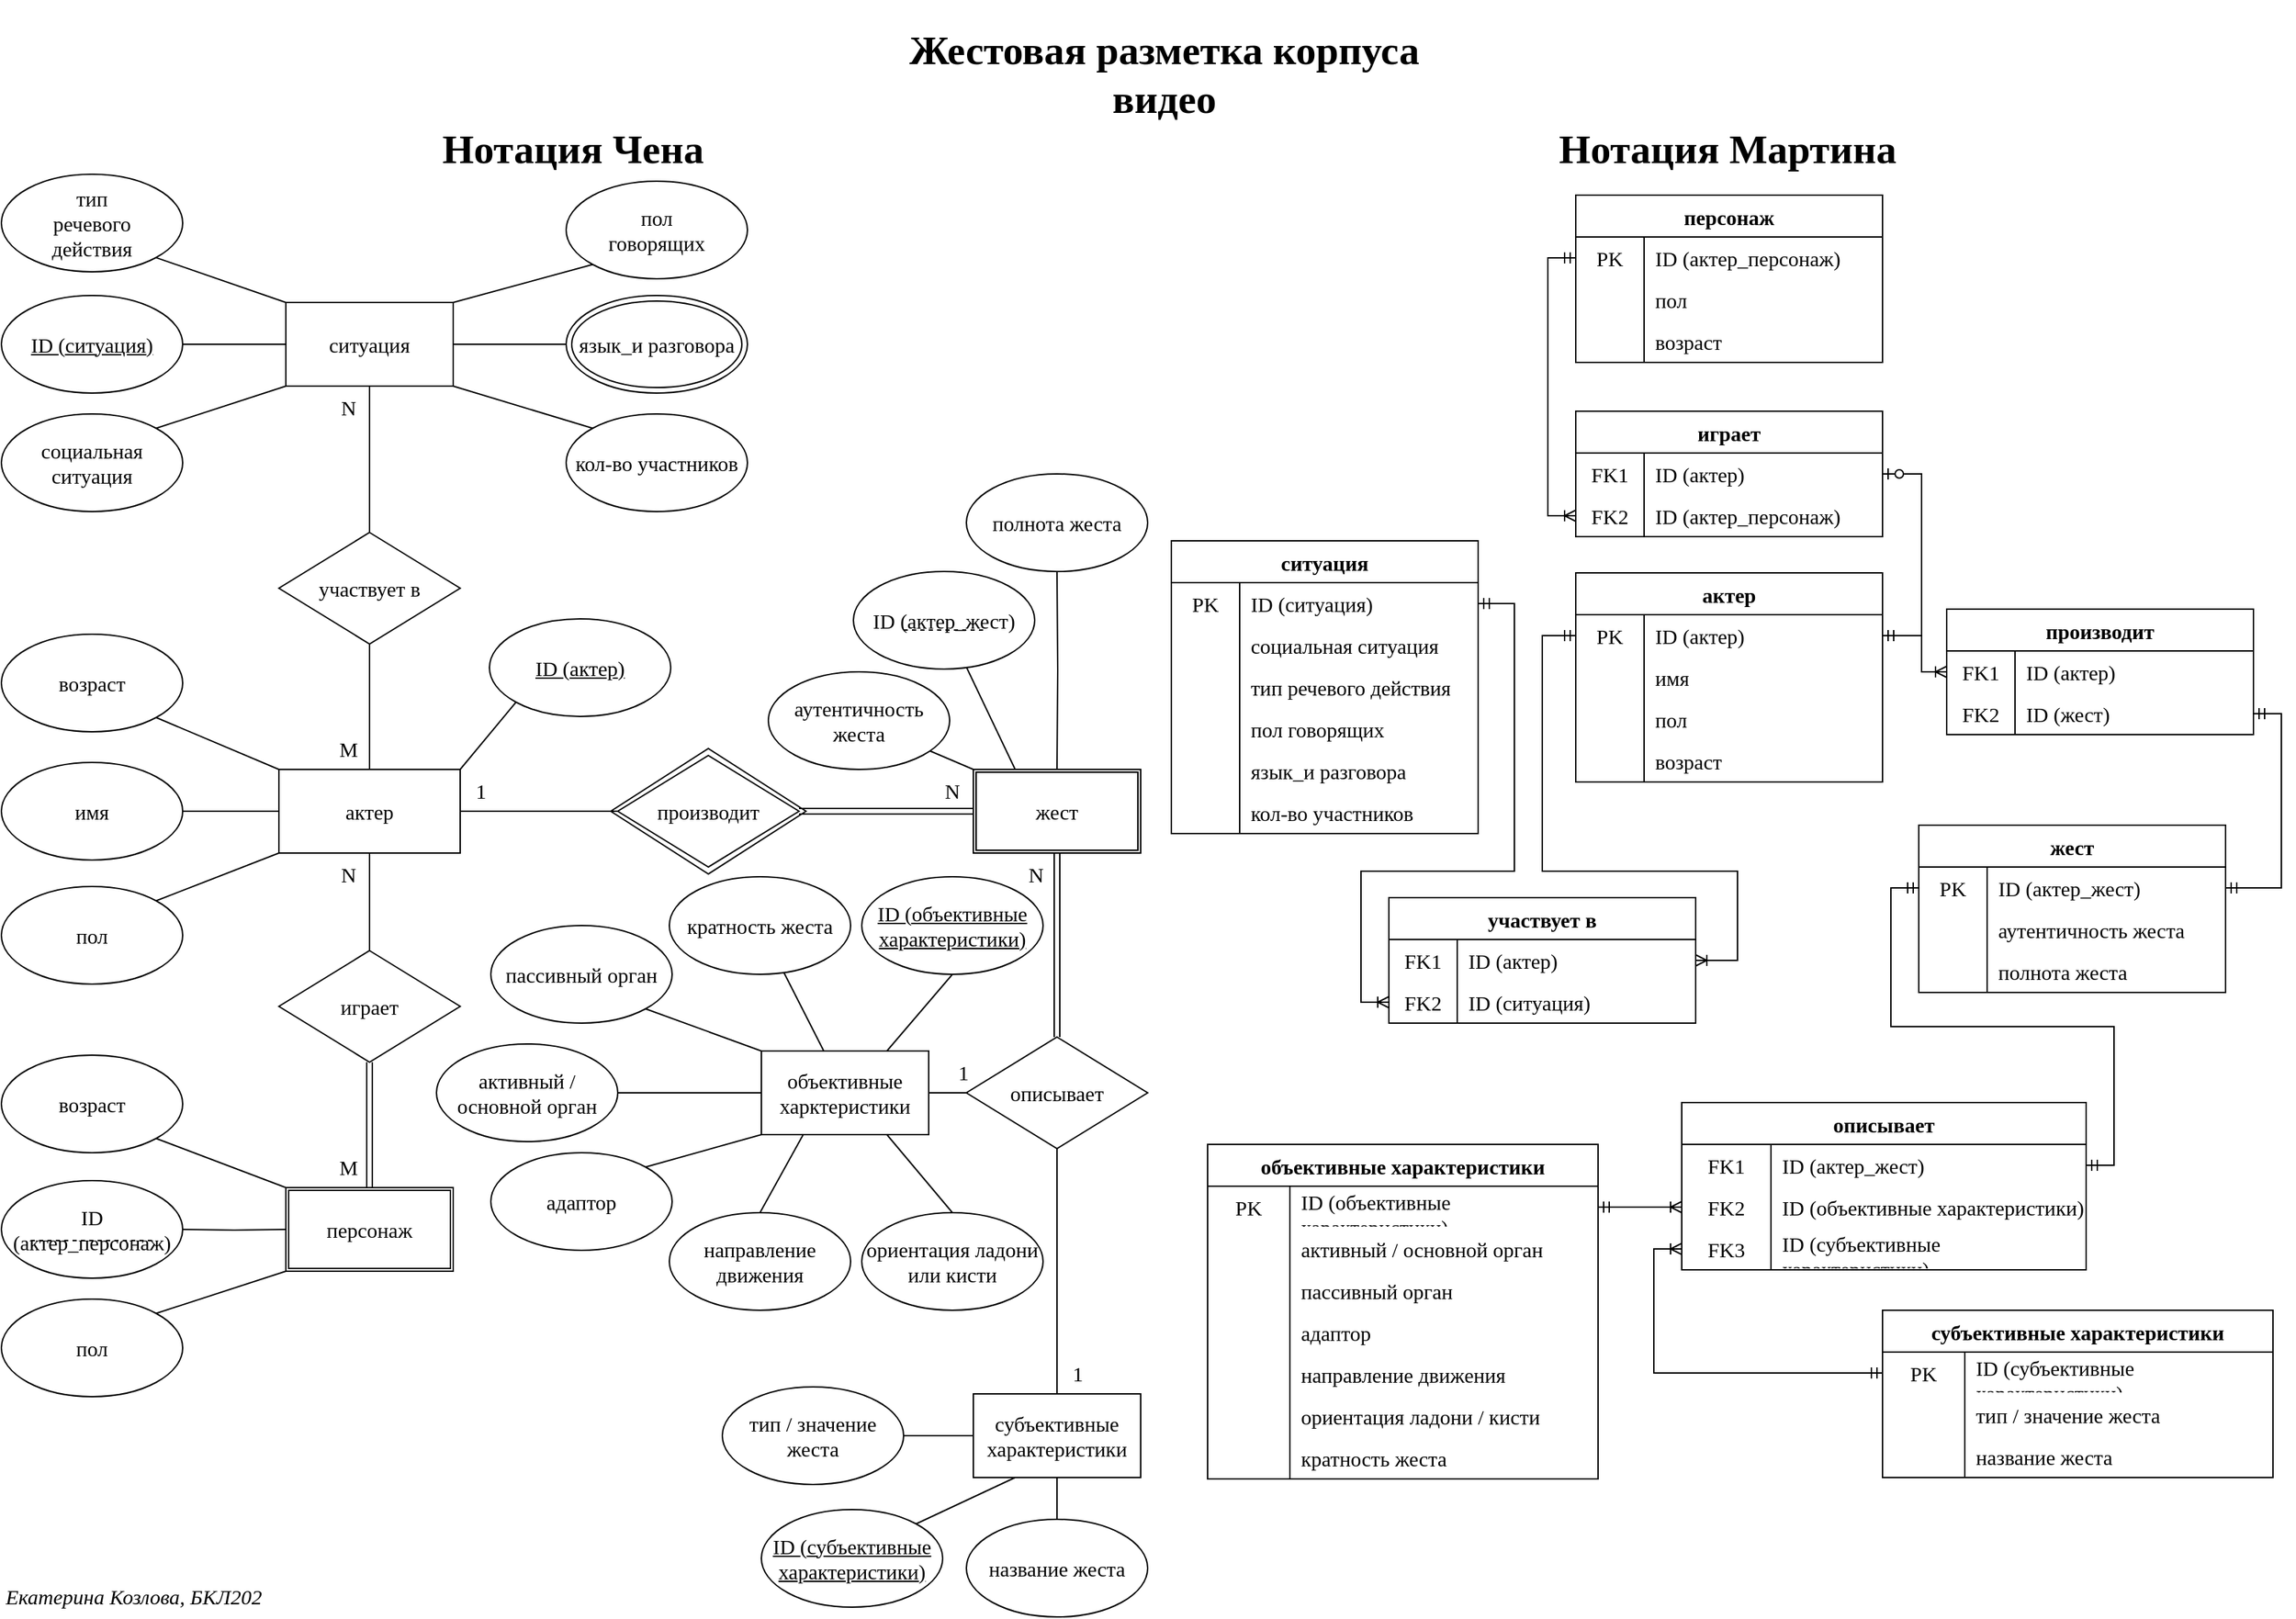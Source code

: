 <mxfile version="22.1.2" type="github">
  <diagram id="C5RBs43oDa-KdzZeNtuy" name="Page-1">
    <mxGraphModel dx="1222" dy="705" grid="1" gridSize="10" guides="1" tooltips="1" connect="1" arrows="1" fold="1" page="1" pageScale="1" pageWidth="827" pageHeight="1169" math="0" shadow="0">
      <root>
        <mxCell id="WIyWlLk6GJQsqaUBKTNV-0" />
        <mxCell id="WIyWlLk6GJQsqaUBKTNV-1" parent="WIyWlLk6GJQsqaUBKTNV-0" />
        <mxCell id="w4VaS5Bk1cCcIL_fdZWZ-0" value="&lt;h1 style=&quot;font-size: 29px;&quot;&gt;Жестовая разметка корпуса видео&lt;br&gt;(на основе разметки МУРКО)&lt;/h1&gt;" style="text;html=1;strokeColor=none;fillColor=none;spacing=5;spacingTop=-20;whiteSpace=wrap;overflow=hidden;rounded=0;fontFamily=EB Garamond;fontSource=https%3A%2F%2Ffonts.googleapis.com%2Fcss%3Ffamily%3DEB%2BGaramond;fontSize=29;align=center;fontStyle=0" parent="WIyWlLk6GJQsqaUBKTNV-1" vertex="1">
          <mxGeometry x="612" y="10" width="450" height="80" as="geometry" />
        </mxCell>
        <mxCell id="w4VaS5Bk1cCcIL_fdZWZ-8" value="" style="edgeStyle=orthogonalEdgeStyle;rounded=0;orthogonalLoop=1;jettySize=auto;html=1;fontSize=15;fontFamily=EB Garamond;fontSource=https%3A%2F%2Ffonts.googleapis.com%2Fcss%3Ffamily%3DEB%2BGaramond;fontStyle=0;endArrow=none;endFill=0;startArrow=none;startFill=0;" parent="WIyWlLk6GJQsqaUBKTNV-1" source="w4VaS5Bk1cCcIL_fdZWZ-2" edge="1">
          <mxGeometry relative="1" as="geometry">
            <mxPoint x="414" y="247" as="targetPoint" />
          </mxGeometry>
        </mxCell>
        <mxCell id="w4VaS5Bk1cCcIL_fdZWZ-25" value="" style="edgeStyle=orthogonalEdgeStyle;rounded=0;orthogonalLoop=1;jettySize=auto;html=1;fontFamily=EB Garamond;fontSource=https%3A%2F%2Ffonts.googleapis.com%2Fcss%3Ffamily%3DEB%2BGaramond;fontStyle=0;endArrow=none;endFill=0;" parent="WIyWlLk6GJQsqaUBKTNV-1" source="w4VaS5Bk1cCcIL_fdZWZ-2" target="w4VaS5Bk1cCcIL_fdZWZ-24" edge="1">
          <mxGeometry relative="1" as="geometry" />
        </mxCell>
        <mxCell id="w4VaS5Bk1cCcIL_fdZWZ-102" value="" style="edgeStyle=orthogonalEdgeStyle;rounded=0;orthogonalLoop=1;jettySize=auto;html=1;endArrow=none;endFill=0;" parent="WIyWlLk6GJQsqaUBKTNV-1" source="w4VaS5Bk1cCcIL_fdZWZ-2" target="w4VaS5Bk1cCcIL_fdZWZ-101" edge="1">
          <mxGeometry relative="1" as="geometry" />
        </mxCell>
        <mxCell id="w4VaS5Bk1cCcIL_fdZWZ-2" value="ситуация" style="rounded=0;whiteSpace=wrap;html=1;fontFamily=EB Garamond;fontSource=https%3A%2F%2Ffonts.googleapis.com%2Fcss%3Ffamily%3DEB%2BGaramond;fontSize=15;fontStyle=0" parent="WIyWlLk6GJQsqaUBKTNV-1" vertex="1">
          <mxGeometry x="207" y="217" width="120" height="60" as="geometry" />
        </mxCell>
        <mxCell id="w4VaS5Bk1cCcIL_fdZWZ-10" value="кол-во участников" style="ellipse;whiteSpace=wrap;html=1;fontFamily=EB Garamond;rounded=0;fontSource=https%3A%2F%2Ffonts.googleapis.com%2Fcss%3Ffamily%3DEB%2BGaramond;fontSize=15;fontStyle=0" parent="WIyWlLk6GJQsqaUBKTNV-1" vertex="1">
          <mxGeometry x="408" y="297" width="130" height="70" as="geometry" />
        </mxCell>
        <mxCell id="w4VaS5Bk1cCcIL_fdZWZ-12" value="" style="endArrow=none;html=1;rounded=0;exitX=1;exitY=1;exitDx=0;exitDy=0;entryX=0;entryY=0;entryDx=0;entryDy=0;fontSize=15;fontFamily=EB Garamond;fontSource=https%3A%2F%2Ffonts.googleapis.com%2Fcss%3Ffamily%3DEB%2BGaramond;fontStyle=0;endFill=0;startArrow=none;startFill=0;" parent="WIyWlLk6GJQsqaUBKTNV-1" source="w4VaS5Bk1cCcIL_fdZWZ-2" target="w4VaS5Bk1cCcIL_fdZWZ-10" edge="1">
          <mxGeometry width="50" height="50" relative="1" as="geometry">
            <mxPoint x="437" y="257" as="sourcePoint" />
            <mxPoint x="487" y="207" as="targetPoint" />
          </mxGeometry>
        </mxCell>
        <mxCell id="w4VaS5Bk1cCcIL_fdZWZ-14" value="" style="endArrow=none;html=1;rounded=0;exitX=1;exitY=0;exitDx=0;exitDy=0;entryX=0;entryY=1;entryDx=0;entryDy=0;fontFamily=EB Garamond;fontSource=https%3A%2F%2Ffonts.googleapis.com%2Fcss%3Ffamily%3DEB%2BGaramond;fontStyle=0;endFill=0;startArrow=none;startFill=0;" parent="WIyWlLk6GJQsqaUBKTNV-1" source="w4VaS5Bk1cCcIL_fdZWZ-2" target="dfx5ZRGHvSyv2vt1D5LN-17" edge="1">
          <mxGeometry width="50" height="50" relative="1" as="geometry">
            <mxPoint x="437" y="257" as="sourcePoint" />
            <mxPoint x="426.558" y="184.488" as="targetPoint" />
          </mxGeometry>
        </mxCell>
        <mxCell id="w4VaS5Bk1cCcIL_fdZWZ-16" value="социальная ситуация" style="ellipse;whiteSpace=wrap;html=1;fontSize=15;fontFamily=EB Garamond;rounded=0;fontSource=https%3A%2F%2Ffonts.googleapis.com%2Fcss%3Ffamily%3DEB%2BGaramond;fontStyle=0;" parent="WIyWlLk6GJQsqaUBKTNV-1" vertex="1">
          <mxGeometry x="3" y="297" width="130" height="70" as="geometry" />
        </mxCell>
        <mxCell id="w4VaS5Bk1cCcIL_fdZWZ-20" value="" style="endArrow=none;html=1;rounded=0;exitX=0;exitY=1;exitDx=0;exitDy=0;entryX=1;entryY=0;entryDx=0;entryDy=0;fontFamily=EB Garamond;fontSource=https%3A%2F%2Ffonts.googleapis.com%2Fcss%3Ffamily%3DEB%2BGaramond;fontStyle=0;endFill=0;" parent="WIyWlLk6GJQsqaUBKTNV-1" source="w4VaS5Bk1cCcIL_fdZWZ-2" target="w4VaS5Bk1cCcIL_fdZWZ-16" edge="1">
          <mxGeometry width="50" height="50" relative="1" as="geometry">
            <mxPoint x="177" y="272" as="sourcePoint" />
            <mxPoint x="227" y="222" as="targetPoint" />
          </mxGeometry>
        </mxCell>
        <mxCell id="w4VaS5Bk1cCcIL_fdZWZ-21" value="" style="endArrow=none;html=1;rounded=0;exitX=0;exitY=1;exitDx=0;exitDy=0;entryX=1;entryY=1;entryDx=0;entryDy=0;fontFamily=EB Garamond;fontSource=https%3A%2F%2Ffonts.googleapis.com%2Fcss%3Ffamily%3DEB%2BGaramond;fontStyle=0;endFill=0;" parent="WIyWlLk6GJQsqaUBKTNV-1" edge="1">
          <mxGeometry width="50" height="50" relative="1" as="geometry">
            <mxPoint x="207" y="217" as="sourcePoint" />
            <mxPoint x="113.873" y="184.796" as="targetPoint" />
          </mxGeometry>
        </mxCell>
        <mxCell id="w4VaS5Bk1cCcIL_fdZWZ-27" value="" style="edgeStyle=orthogonalEdgeStyle;rounded=0;orthogonalLoop=1;jettySize=auto;html=1;fontFamily=EB Garamond;fontSource=https%3A%2F%2Ffonts.googleapis.com%2Fcss%3Ffamily%3DEB%2BGaramond;fontStyle=0;endArrow=none;endFill=0;" parent="WIyWlLk6GJQsqaUBKTNV-1" source="w4VaS5Bk1cCcIL_fdZWZ-24" target="w4VaS5Bk1cCcIL_fdZWZ-26" edge="1">
          <mxGeometry relative="1" as="geometry" />
        </mxCell>
        <mxCell id="w4VaS5Bk1cCcIL_fdZWZ-24" value="участвует в" style="rhombus;whiteSpace=wrap;html=1;fontSize=15;fontFamily=EB Garamond;rounded=0;fontSource=https%3A%2F%2Ffonts.googleapis.com%2Fcss%3Ffamily%3DEB%2BGaramond;fontStyle=0;" parent="WIyWlLk6GJQsqaUBKTNV-1" vertex="1">
          <mxGeometry x="202" y="382" width="130" height="80" as="geometry" />
        </mxCell>
        <mxCell id="w4VaS5Bk1cCcIL_fdZWZ-29" value="" style="edgeStyle=orthogonalEdgeStyle;rounded=0;orthogonalLoop=1;jettySize=auto;html=1;fontFamily=EB Garamond;fontSource=https%3A%2F%2Ffonts.googleapis.com%2Fcss%3Ffamily%3DEB%2BGaramond;fontStyle=0;endArrow=none;endFill=0;" parent="WIyWlLk6GJQsqaUBKTNV-1" source="w4VaS5Bk1cCcIL_fdZWZ-26" target="w4VaS5Bk1cCcIL_fdZWZ-28" edge="1">
          <mxGeometry relative="1" as="geometry" />
        </mxCell>
        <mxCell id="w4VaS5Bk1cCcIL_fdZWZ-44" value="" style="edgeStyle=orthogonalEdgeStyle;rounded=0;orthogonalLoop=1;jettySize=auto;html=1;fontFamily=EB Garamond;fontSource=https%3A%2F%2Ffonts.googleapis.com%2Fcss%3Ffamily%3DEB%2BGaramond;fontStyle=0;endArrow=none;endFill=0;" parent="WIyWlLk6GJQsqaUBKTNV-1" source="w4VaS5Bk1cCcIL_fdZWZ-26" target="w4VaS5Bk1cCcIL_fdZWZ-43" edge="1">
          <mxGeometry relative="1" as="geometry" />
        </mxCell>
        <mxCell id="w4VaS5Bk1cCcIL_fdZWZ-46" value="" style="edgeStyle=orthogonalEdgeStyle;rounded=0;orthogonalLoop=1;jettySize=auto;html=1;fontFamily=EB Garamond;fontSource=https%3A%2F%2Ffonts.googleapis.com%2Fcss%3Ffamily%3DEB%2BGaramond;fontStyle=0;endArrow=none;endFill=0;" parent="WIyWlLk6GJQsqaUBKTNV-1" source="w4VaS5Bk1cCcIL_fdZWZ-26" target="w4VaS5Bk1cCcIL_fdZWZ-45" edge="1">
          <mxGeometry relative="1" as="geometry" />
        </mxCell>
        <mxCell id="w4VaS5Bk1cCcIL_fdZWZ-26" value="актер" style="whiteSpace=wrap;html=1;fontSize=15;fontFamily=EB Garamond;rounded=0;fontSource=https%3A%2F%2Ffonts.googleapis.com%2Fcss%3Ffamily%3DEB%2BGaramond;fontStyle=0;" parent="WIyWlLk6GJQsqaUBKTNV-1" vertex="1">
          <mxGeometry x="202" y="552" width="130" height="60" as="geometry" />
        </mxCell>
        <mxCell id="w4VaS5Bk1cCcIL_fdZWZ-31" value="" style="edgeStyle=orthogonalEdgeStyle;rounded=0;orthogonalLoop=1;jettySize=auto;html=1;fontFamily=EB Garamond;fontSource=https%3A%2F%2Ffonts.googleapis.com%2Fcss%3Ffamily%3DEB%2BGaramond;fontStyle=0;endArrow=none;endFill=0;shape=link;" parent="WIyWlLk6GJQsqaUBKTNV-1" source="w4VaS5Bk1cCcIL_fdZWZ-28" edge="1">
          <mxGeometry relative="1" as="geometry">
            <mxPoint x="267" y="852" as="targetPoint" />
          </mxGeometry>
        </mxCell>
        <mxCell id="w4VaS5Bk1cCcIL_fdZWZ-28" value="играет" style="rhombus;whiteSpace=wrap;html=1;fontSize=15;fontFamily=EB Garamond;rounded=0;fontSource=https%3A%2F%2Ffonts.googleapis.com%2Fcss%3Ffamily%3DEB%2BGaramond;fontStyle=0;" parent="WIyWlLk6GJQsqaUBKTNV-1" vertex="1">
          <mxGeometry x="202" y="682" width="130" height="80" as="geometry" />
        </mxCell>
        <mxCell id="w4VaS5Bk1cCcIL_fdZWZ-104" value="" style="edgeStyle=orthogonalEdgeStyle;rounded=0;orthogonalLoop=1;jettySize=auto;html=1;endArrow=none;endFill=0;" parent="WIyWlLk6GJQsqaUBKTNV-1" target="w4VaS5Bk1cCcIL_fdZWZ-103" edge="1">
          <mxGeometry relative="1" as="geometry">
            <mxPoint x="207" y="882" as="sourcePoint" />
          </mxGeometry>
        </mxCell>
        <mxCell id="w4VaS5Bk1cCcIL_fdZWZ-34" value="возраст" style="ellipse;whiteSpace=wrap;html=1;fontSize=15;fontFamily=EB Garamond;rounded=0;fontSource=https%3A%2F%2Ffonts.googleapis.com%2Fcss%3Ffamily%3DEB%2BGaramond;fontStyle=0;" parent="WIyWlLk6GJQsqaUBKTNV-1" vertex="1">
          <mxGeometry x="3" y="455" width="130" height="70" as="geometry" />
        </mxCell>
        <mxCell id="w4VaS5Bk1cCcIL_fdZWZ-36" value="" style="endArrow=none;html=1;rounded=0;exitX=0;exitY=0;exitDx=0;exitDy=0;entryX=1;entryY=1;entryDx=0;entryDy=0;fontFamily=EB Garamond;fontSource=https%3A%2F%2Ffonts.googleapis.com%2Fcss%3Ffamily%3DEB%2BGaramond;fontStyle=0;endFill=0;startArrow=none;startFill=0;" parent="WIyWlLk6GJQsqaUBKTNV-1" source="w4VaS5Bk1cCcIL_fdZWZ-26" target="w4VaS5Bk1cCcIL_fdZWZ-34" edge="1">
          <mxGeometry width="50" height="50" relative="1" as="geometry">
            <mxPoint x="313" y="515" as="sourcePoint" />
            <mxPoint x="363" y="465" as="targetPoint" />
          </mxGeometry>
        </mxCell>
        <mxCell id="w4VaS5Bk1cCcIL_fdZWZ-37" value="пол" style="ellipse;whiteSpace=wrap;html=1;fontSize=15;fontFamily=EB Garamond;rounded=0;fontSource=https%3A%2F%2Ffonts.googleapis.com%2Fcss%3Ffamily%3DEB%2BGaramond;fontStyle=0;" parent="WIyWlLk6GJQsqaUBKTNV-1" vertex="1">
          <mxGeometry x="3" y="636" width="130" height="70" as="geometry" />
        </mxCell>
        <mxCell id="w4VaS5Bk1cCcIL_fdZWZ-38" value="" style="endArrow=none;html=1;rounded=0;exitX=0;exitY=1;exitDx=0;exitDy=0;entryX=1;entryY=0;entryDx=0;entryDy=0;fontFamily=EB Garamond;fontSource=https%3A%2F%2Ffonts.googleapis.com%2Fcss%3Ffamily%3DEB%2BGaramond;fontStyle=0;endFill=0;" parent="WIyWlLk6GJQsqaUBKTNV-1" source="w4VaS5Bk1cCcIL_fdZWZ-26" target="w4VaS5Bk1cCcIL_fdZWZ-37" edge="1">
          <mxGeometry width="50" height="50" relative="1" as="geometry">
            <mxPoint x="202" y="732" as="sourcePoint" />
            <mxPoint x="363" y="645" as="targetPoint" />
          </mxGeometry>
        </mxCell>
        <mxCell id="w4VaS5Bk1cCcIL_fdZWZ-39" value="возраст" style="ellipse;whiteSpace=wrap;html=1;fontSize=15;fontFamily=EB Garamond;rounded=0;fontSource=https%3A%2F%2Ffonts.googleapis.com%2Fcss%3Ffamily%3DEB%2BGaramond;fontStyle=0;" parent="WIyWlLk6GJQsqaUBKTNV-1" vertex="1">
          <mxGeometry x="3" y="757" width="130" height="70" as="geometry" />
        </mxCell>
        <mxCell id="w4VaS5Bk1cCcIL_fdZWZ-40" value="" style="endArrow=none;html=1;rounded=0;exitX=0;exitY=0;exitDx=0;exitDy=0;entryX=1;entryY=1;entryDx=0;entryDy=0;fontFamily=EB Garamond;fontSource=https%3A%2F%2Ffonts.googleapis.com%2Fcss%3Ffamily%3DEB%2BGaramond;fontStyle=0;endFill=0;" parent="WIyWlLk6GJQsqaUBKTNV-1" target="w4VaS5Bk1cCcIL_fdZWZ-39" edge="1">
          <mxGeometry width="50" height="50" relative="1" as="geometry">
            <mxPoint x="207" y="852" as="sourcePoint" />
            <mxPoint x="368" y="762" as="targetPoint" />
          </mxGeometry>
        </mxCell>
        <mxCell id="w4VaS5Bk1cCcIL_fdZWZ-41" value="пол" style="ellipse;whiteSpace=wrap;html=1;fontSize=15;fontFamily=EB Garamond;rounded=0;fontSource=https%3A%2F%2Ffonts.googleapis.com%2Fcss%3Ffamily%3DEB%2BGaramond;fontStyle=0;" parent="WIyWlLk6GJQsqaUBKTNV-1" vertex="1">
          <mxGeometry x="3" y="932" width="130" height="70" as="geometry" />
        </mxCell>
        <mxCell id="w4VaS5Bk1cCcIL_fdZWZ-42" value="" style="endArrow=none;html=1;rounded=0;exitX=0;exitY=1;exitDx=0;exitDy=0;entryX=1;entryY=0;entryDx=0;entryDy=0;fontFamily=EB Garamond;fontSource=https%3A%2F%2Ffonts.googleapis.com%2Fcss%3Ffamily%3DEB%2BGaramond;fontStyle=0;endFill=0;" parent="WIyWlLk6GJQsqaUBKTNV-1" target="w4VaS5Bk1cCcIL_fdZWZ-41" edge="1">
          <mxGeometry width="50" height="50" relative="1" as="geometry">
            <mxPoint x="207" y="912" as="sourcePoint" />
            <mxPoint x="368" y="942" as="targetPoint" />
          </mxGeometry>
        </mxCell>
        <mxCell id="w4VaS5Bk1cCcIL_fdZWZ-43" value="имя" style="ellipse;whiteSpace=wrap;html=1;fontSize=15;fontFamily=EB Garamond;rounded=0;fontSource=https%3A%2F%2Ffonts.googleapis.com%2Fcss%3Ffamily%3DEB%2BGaramond;fontStyle=0;" parent="WIyWlLk6GJQsqaUBKTNV-1" vertex="1">
          <mxGeometry x="3" y="547" width="130" height="70" as="geometry" />
        </mxCell>
        <mxCell id="w4VaS5Bk1cCcIL_fdZWZ-48" value="" style="edgeStyle=orthogonalEdgeStyle;rounded=0;orthogonalLoop=1;jettySize=auto;html=1;fontFamily=EB Garamond;fontSource=https%3A%2F%2Ffonts.googleapis.com%2Fcss%3Ffamily%3DEB%2BGaramond;endArrow=none;endFill=0;fontStyle=0;shape=link;" parent="WIyWlLk6GJQsqaUBKTNV-1" source="w4VaS5Bk1cCcIL_fdZWZ-45" edge="1">
          <mxGeometry relative="1" as="geometry">
            <mxPoint x="700.0" y="582" as="targetPoint" />
          </mxGeometry>
        </mxCell>
        <mxCell id="w4VaS5Bk1cCcIL_fdZWZ-45" value="производит" style="rhombus;whiteSpace=wrap;html=1;fontSize=15;fontFamily=EB Garamond;rounded=0;fontSource=https%3A%2F%2Ffonts.googleapis.com%2Fcss%3Ffamily%3DEB%2BGaramond;fontStyle=0;" parent="WIyWlLk6GJQsqaUBKTNV-1" vertex="1">
          <mxGeometry x="445" y="542" width="130" height="80" as="geometry" />
        </mxCell>
        <mxCell id="w4VaS5Bk1cCcIL_fdZWZ-82" value="" style="edgeStyle=orthogonalEdgeStyle;rounded=0;orthogonalLoop=1;jettySize=auto;html=1;fontFamily=EB Garamond;fontSource=https%3A%2F%2Ffonts.googleapis.com%2Fcss%3Ffamily%3DEB%2BGaramond;endArrow=none;endFill=0;fontStyle=0" parent="WIyWlLk6GJQsqaUBKTNV-1" target="w4VaS5Bk1cCcIL_fdZWZ-81" edge="1">
          <mxGeometry relative="1" as="geometry">
            <mxPoint x="760.0" y="552" as="sourcePoint" />
          </mxGeometry>
        </mxCell>
        <mxCell id="w4VaS5Bk1cCcIL_fdZWZ-56" value="" style="edgeStyle=orthogonalEdgeStyle;rounded=0;orthogonalLoop=1;jettySize=auto;html=1;fontFamily=EB Garamond;fontSource=https%3A%2F%2Ffonts.googleapis.com%2Fcss%3Ffamily%3DEB%2BGaramond;endArrow=none;endFill=0;fontStyle=0" parent="WIyWlLk6GJQsqaUBKTNV-1" source="w4VaS5Bk1cCcIL_fdZWZ-53" target="w4VaS5Bk1cCcIL_fdZWZ-55" edge="1">
          <mxGeometry relative="1" as="geometry" />
        </mxCell>
        <mxCell id="w4VaS5Bk1cCcIL_fdZWZ-58" value="" style="edgeStyle=orthogonalEdgeStyle;rounded=0;orthogonalLoop=1;jettySize=auto;html=1;fontFamily=EB Garamond;fontSource=https%3A%2F%2Ffonts.googleapis.com%2Fcss%3Ffamily%3DEB%2BGaramond;endArrow=none;endFill=0;fontStyle=0" parent="WIyWlLk6GJQsqaUBKTNV-1" source="w4VaS5Bk1cCcIL_fdZWZ-53" target="w4VaS5Bk1cCcIL_fdZWZ-57" edge="1">
          <mxGeometry relative="1" as="geometry" />
        </mxCell>
        <mxCell id="w4VaS5Bk1cCcIL_fdZWZ-53" value="описывает" style="rhombus;whiteSpace=wrap;html=1;fontSize=15;fontFamily=EB Garamond;rounded=0;fontSource=https%3A%2F%2Ffonts.googleapis.com%2Fcss%3Ffamily%3DEB%2BGaramond;fontStyle=0;" parent="WIyWlLk6GJQsqaUBKTNV-1" vertex="1">
          <mxGeometry x="695" y="744" width="130" height="80" as="geometry" />
        </mxCell>
        <mxCell id="w4VaS5Bk1cCcIL_fdZWZ-78" value="" style="edgeStyle=orthogonalEdgeStyle;rounded=0;orthogonalLoop=1;jettySize=auto;html=1;fontFamily=EB Garamond;fontSource=https%3A%2F%2Ffonts.googleapis.com%2Fcss%3Ffamily%3DEB%2BGaramond;endArrow=none;endFill=0;fontStyle=0" parent="WIyWlLk6GJQsqaUBKTNV-1" source="w4VaS5Bk1cCcIL_fdZWZ-55" target="w4VaS5Bk1cCcIL_fdZWZ-77" edge="1">
          <mxGeometry relative="1" as="geometry" />
        </mxCell>
        <mxCell id="w4VaS5Bk1cCcIL_fdZWZ-80" value="" style="edgeStyle=orthogonalEdgeStyle;rounded=0;orthogonalLoop=1;jettySize=auto;html=1;fontFamily=EB Garamond;fontSource=https%3A%2F%2Ffonts.googleapis.com%2Fcss%3Ffamily%3DEB%2BGaramond;endArrow=none;endFill=0;fontStyle=0" parent="WIyWlLk6GJQsqaUBKTNV-1" source="w4VaS5Bk1cCcIL_fdZWZ-55" target="w4VaS5Bk1cCcIL_fdZWZ-79" edge="1">
          <mxGeometry relative="1" as="geometry" />
        </mxCell>
        <mxCell id="w4VaS5Bk1cCcIL_fdZWZ-55" value="субъективные характеристики" style="rounded=0;whiteSpace=wrap;html=1;fontSize=15;fontFamily=EB Garamond;fontSource=https%3A%2F%2Ffonts.googleapis.com%2Fcss%3Ffamily%3DEB%2BGaramond;fontStyle=0;" parent="WIyWlLk6GJQsqaUBKTNV-1" vertex="1">
          <mxGeometry x="700" y="1000" width="120" height="60" as="geometry" />
        </mxCell>
        <mxCell id="w4VaS5Bk1cCcIL_fdZWZ-62" value="" style="edgeStyle=orthogonalEdgeStyle;rounded=0;orthogonalLoop=1;jettySize=auto;html=1;fontFamily=EB Garamond;fontSource=https%3A%2F%2Ffonts.googleapis.com%2Fcss%3Ffamily%3DEB%2BGaramond;endArrow=none;endFill=0;fontStyle=0" parent="WIyWlLk6GJQsqaUBKTNV-1" source="w4VaS5Bk1cCcIL_fdZWZ-57" target="w4VaS5Bk1cCcIL_fdZWZ-61" edge="1">
          <mxGeometry relative="1" as="geometry" />
        </mxCell>
        <mxCell id="w4VaS5Bk1cCcIL_fdZWZ-69" value="" style="rounded=0;orthogonalLoop=1;jettySize=auto;html=1;fontFamily=EB Garamond;fontSource=https%3A%2F%2Ffonts.googleapis.com%2Fcss%3Ffamily%3DEB%2BGaramond;endArrow=none;endFill=0;fontStyle=0" parent="WIyWlLk6GJQsqaUBKTNV-1" source="w4VaS5Bk1cCcIL_fdZWZ-57" target="w4VaS5Bk1cCcIL_fdZWZ-68" edge="1">
          <mxGeometry relative="1" as="geometry" />
        </mxCell>
        <mxCell id="w4VaS5Bk1cCcIL_fdZWZ-57" value="объективные харктеристики" style="rounded=0;whiteSpace=wrap;html=1;fontSize=15;fontFamily=EB Garamond;fontSource=https%3A%2F%2Ffonts.googleapis.com%2Fcss%3Ffamily%3DEB%2BGaramond;fontStyle=0;" parent="WIyWlLk6GJQsqaUBKTNV-1" vertex="1">
          <mxGeometry x="548" y="754" width="120" height="60" as="geometry" />
        </mxCell>
        <mxCell id="w4VaS5Bk1cCcIL_fdZWZ-61" value="активный / основной орган" style="ellipse;whiteSpace=wrap;html=1;fontSize=15;fontFamily=EB Garamond;rounded=0;fontSource=https%3A%2F%2Ffonts.googleapis.com%2Fcss%3Ffamily%3DEB%2BGaramond;fontStyle=0;" parent="WIyWlLk6GJQsqaUBKTNV-1" vertex="1">
          <mxGeometry x="315" y="749" width="130" height="70" as="geometry" />
        </mxCell>
        <mxCell id="w4VaS5Bk1cCcIL_fdZWZ-64" value="адаптор" style="ellipse;whiteSpace=wrap;html=1;fontSize=15;fontFamily=EB Garamond;rounded=0;fontSource=https%3A%2F%2Ffonts.googleapis.com%2Fcss%3Ffamily%3DEB%2BGaramond;fontStyle=0;" parent="WIyWlLk6GJQsqaUBKTNV-1" vertex="1">
          <mxGeometry x="354" y="827" width="130" height="70" as="geometry" />
        </mxCell>
        <mxCell id="w4VaS5Bk1cCcIL_fdZWZ-65" value="" style="endArrow=none;html=1;rounded=0;entryX=1;entryY=0;entryDx=0;entryDy=0;exitX=0;exitY=1;exitDx=0;exitDy=0;fontFamily=EB Garamond;fontSource=https%3A%2F%2Ffonts.googleapis.com%2Fcss%3Ffamily%3DEB%2BGaramond;endFill=0;fontStyle=0" parent="WIyWlLk6GJQsqaUBKTNV-1" source="w4VaS5Bk1cCcIL_fdZWZ-57" target="w4VaS5Bk1cCcIL_fdZWZ-64" edge="1">
          <mxGeometry width="50" height="50" relative="1" as="geometry">
            <mxPoint x="528" y="851" as="sourcePoint" />
            <mxPoint x="578" y="801" as="targetPoint" />
          </mxGeometry>
        </mxCell>
        <mxCell id="w4VaS5Bk1cCcIL_fdZWZ-66" value="пассивный орган" style="ellipse;whiteSpace=wrap;html=1;fontSize=15;fontFamily=EB Garamond;rounded=0;fontSource=https%3A%2F%2Ffonts.googleapis.com%2Fcss%3Ffamily%3DEB%2BGaramond;fontStyle=0;" parent="WIyWlLk6GJQsqaUBKTNV-1" vertex="1">
          <mxGeometry x="354" y="664" width="130" height="70" as="geometry" />
        </mxCell>
        <mxCell id="w4VaS5Bk1cCcIL_fdZWZ-67" value="" style="endArrow=none;html=1;rounded=0;entryX=1;entryY=1;entryDx=0;entryDy=0;exitX=0;exitY=0;exitDx=0;exitDy=0;fontFamily=EB Garamond;fontSource=https%3A%2F%2Ffonts.googleapis.com%2Fcss%3Ffamily%3DEB%2BGaramond;endFill=0;fontStyle=0" parent="WIyWlLk6GJQsqaUBKTNV-1" source="w4VaS5Bk1cCcIL_fdZWZ-57" target="w4VaS5Bk1cCcIL_fdZWZ-66" edge="1">
          <mxGeometry width="50" height="50" relative="1" as="geometry">
            <mxPoint x="558" y="634" as="sourcePoint" />
            <mxPoint x="578" y="621" as="targetPoint" />
          </mxGeometry>
        </mxCell>
        <mxCell id="w4VaS5Bk1cCcIL_fdZWZ-68" value="кратность жеста" style="ellipse;whiteSpace=wrap;html=1;fontSize=15;fontFamily=EB Garamond;rounded=0;fontSource=https%3A%2F%2Ffonts.googleapis.com%2Fcss%3Ffamily%3DEB%2BGaramond;fontStyle=0;" parent="WIyWlLk6GJQsqaUBKTNV-1" vertex="1">
          <mxGeometry x="482" y="629" width="130" height="70" as="geometry" />
        </mxCell>
        <mxCell id="w4VaS5Bk1cCcIL_fdZWZ-70" value="направление движения" style="ellipse;whiteSpace=wrap;html=1;fontSize=15;fontFamily=EB Garamond;rounded=0;fontSource=https%3A%2F%2Ffonts.googleapis.com%2Fcss%3Ffamily%3DEB%2BGaramond;fontStyle=0;" parent="WIyWlLk6GJQsqaUBKTNV-1" vertex="1">
          <mxGeometry x="482" y="870" width="130" height="70" as="geometry" />
        </mxCell>
        <mxCell id="w4VaS5Bk1cCcIL_fdZWZ-72" style="edgeStyle=orthogonalEdgeStyle;rounded=0;orthogonalLoop=1;jettySize=auto;html=1;exitX=0.5;exitY=1;exitDx=0;exitDy=0;fontFamily=EB Garamond;fontSource=https%3A%2F%2Ffonts.googleapis.com%2Fcss%3Ffamily%3DEB%2BGaramond;fontStyle=0" parent="WIyWlLk6GJQsqaUBKTNV-1" source="w4VaS5Bk1cCcIL_fdZWZ-66" target="w4VaS5Bk1cCcIL_fdZWZ-66" edge="1">
          <mxGeometry relative="1" as="geometry" />
        </mxCell>
        <mxCell id="w4VaS5Bk1cCcIL_fdZWZ-73" value="ориентация ладони или кисти" style="ellipse;whiteSpace=wrap;html=1;fontSize=15;fontFamily=EB Garamond;rounded=0;fontSource=https%3A%2F%2Ffonts.googleapis.com%2Fcss%3Ffamily%3DEB%2BGaramond;fontStyle=0;" parent="WIyWlLk6GJQsqaUBKTNV-1" vertex="1">
          <mxGeometry x="620" y="870" width="130" height="70" as="geometry" />
        </mxCell>
        <mxCell id="w4VaS5Bk1cCcIL_fdZWZ-74" value="" style="endArrow=none;html=1;rounded=0;exitX=0.25;exitY=1;exitDx=0;exitDy=0;entryX=0.5;entryY=0;entryDx=0;entryDy=0;fontFamily=EB Garamond;fontSource=https%3A%2F%2Ffonts.googleapis.com%2Fcss%3Ffamily%3DEB%2BGaramond;endFill=0;fontStyle=0" parent="WIyWlLk6GJQsqaUBKTNV-1" source="w4VaS5Bk1cCcIL_fdZWZ-57" target="w4VaS5Bk1cCcIL_fdZWZ-70" edge="1">
          <mxGeometry width="50" height="50" relative="1" as="geometry">
            <mxPoint x="603" y="866" as="sourcePoint" />
            <mxPoint x="653" y="816" as="targetPoint" />
          </mxGeometry>
        </mxCell>
        <mxCell id="w4VaS5Bk1cCcIL_fdZWZ-75" value="" style="endArrow=none;html=1;rounded=0;exitX=0.75;exitY=1;exitDx=0;exitDy=0;entryX=0.5;entryY=0;entryDx=0;entryDy=0;fontFamily=EB Garamond;fontSource=https%3A%2F%2Ffonts.googleapis.com%2Fcss%3Ffamily%3DEB%2BGaramond;endFill=0;fontStyle=0" parent="WIyWlLk6GJQsqaUBKTNV-1" source="w4VaS5Bk1cCcIL_fdZWZ-57" target="w4VaS5Bk1cCcIL_fdZWZ-73" edge="1">
          <mxGeometry width="50" height="50" relative="1" as="geometry">
            <mxPoint x="598" y="824" as="sourcePoint" />
            <mxPoint x="558" y="891" as="targetPoint" />
          </mxGeometry>
        </mxCell>
        <mxCell id="w4VaS5Bk1cCcIL_fdZWZ-77" value="тип / значение жеста" style="ellipse;whiteSpace=wrap;html=1;fontSize=15;fontFamily=EB Garamond;rounded=0;fontSource=https%3A%2F%2Ffonts.googleapis.com%2Fcss%3Ffamily%3DEB%2BGaramond;fontStyle=0;" parent="WIyWlLk6GJQsqaUBKTNV-1" vertex="1">
          <mxGeometry x="520" y="995" width="130" height="70" as="geometry" />
        </mxCell>
        <mxCell id="w4VaS5Bk1cCcIL_fdZWZ-79" value="название жеста" style="ellipse;whiteSpace=wrap;html=1;fontSize=15;fontFamily=EB Garamond;rounded=0;fontSource=https%3A%2F%2Ffonts.googleapis.com%2Fcss%3Ffamily%3DEB%2BGaramond;fontStyle=0;" parent="WIyWlLk6GJQsqaUBKTNV-1" vertex="1">
          <mxGeometry x="695" y="1090" width="130" height="70" as="geometry" />
        </mxCell>
        <mxCell id="w4VaS5Bk1cCcIL_fdZWZ-81" value="полнота жеста" style="ellipse;whiteSpace=wrap;html=1;fontSize=15;fontFamily=EB Garamond;rounded=0;fontSource=https%3A%2F%2Ffonts.googleapis.com%2Fcss%3Ffamily%3DEB%2BGaramond;fontStyle=0;" parent="WIyWlLk6GJQsqaUBKTNV-1" vertex="1">
          <mxGeometry x="695" y="340" width="130" height="70" as="geometry" />
        </mxCell>
        <mxCell id="w4VaS5Bk1cCcIL_fdZWZ-85" value="" style="endArrow=none;html=1;rounded=0;fontFamily=EB Garamond;fontSource=https%3A%2F%2Ffonts.googleapis.com%2Fcss%3Ffamily%3DEB%2BGaramond;endFill=0;fontStyle=0" parent="WIyWlLk6GJQsqaUBKTNV-1" target="w4VaS5Bk1cCcIL_fdZWZ-86" edge="1">
          <mxGeometry width="50" height="50" relative="1" as="geometry">
            <mxPoint x="700" y="552" as="sourcePoint" />
            <mxPoint x="653" y="497" as="targetPoint" />
          </mxGeometry>
        </mxCell>
        <mxCell id="w4VaS5Bk1cCcIL_fdZWZ-86" value="аутентичность жеста" style="ellipse;whiteSpace=wrap;html=1;fontFamily=EB Garamond;fontSource=https%3A%2F%2Ffonts.googleapis.com%2Fcss%3Ffamily%3DEB%2BGaramond;fontSize=15;fontStyle=0" parent="WIyWlLk6GJQsqaUBKTNV-1" vertex="1">
          <mxGeometry x="553.0" y="482" width="130" height="70" as="geometry" />
        </mxCell>
        <mxCell id="w4VaS5Bk1cCcIL_fdZWZ-87" value="" style="edgeStyle=orthogonalEdgeStyle;rounded=0;orthogonalLoop=1;jettySize=auto;html=1;fontFamily=EB Garamond;fontSource=https%3A%2F%2Ffonts.googleapis.com%2Fcss%3Ffamily%3DEB%2BGaramond;endArrow=none;endFill=0;entryX=0.5;entryY=0;entryDx=0;entryDy=0;exitX=0.5;exitY=1;exitDx=0;exitDy=0;fontStyle=0;shape=link;" parent="WIyWlLk6GJQsqaUBKTNV-1" source="dfx5ZRGHvSyv2vt1D5LN-22" target="w4VaS5Bk1cCcIL_fdZWZ-53" edge="1">
          <mxGeometry relative="1" as="geometry">
            <mxPoint x="760.0" y="641" as="sourcePoint" />
            <mxPoint x="763" y="746" as="targetPoint" />
            <Array as="points" />
          </mxGeometry>
        </mxCell>
        <mxCell id="w4VaS5Bk1cCcIL_fdZWZ-89" value="&lt;font style=&quot;font-size: 15px;&quot;&gt;язык_и разговора&lt;/font&gt;" style="ellipse;shape=doubleEllipse;whiteSpace=wrap;html=1;fontFamily=EB Garamond;fontSource=https%3A%2F%2Ffonts.googleapis.com%2Fcss%3Ffamily%3DEB%2BGaramond;" parent="WIyWlLk6GJQsqaUBKTNV-1" vertex="1">
          <mxGeometry x="408" y="212" width="130" height="70" as="geometry" />
        </mxCell>
        <mxCell id="w4VaS5Bk1cCcIL_fdZWZ-92" value="" style="rhombus;whiteSpace=wrap;html=1;fontColor=none;noLabel=1;labelBackgroundColor=none;fillColor=none;double=0;fillOpacity=100;arcSize=20;" parent="WIyWlLk6GJQsqaUBKTNV-1" vertex="1">
          <mxGeometry x="440" y="537" width="140" height="90" as="geometry" />
        </mxCell>
        <mxCell id="w4VaS5Bk1cCcIL_fdZWZ-95" value="Екатерина Козлова, БКЛ202" style="text;html=1;strokeColor=none;fillColor=none;align=center;verticalAlign=middle;whiteSpace=wrap;rounded=0;fontFamily=EB Garamond;fontSource=https%3A%2F%2Ffonts.googleapis.com%2Fcss%3Ffamily%3DEB%2BGaramond;fontSize=15;fontStyle=2" parent="WIyWlLk6GJQsqaUBKTNV-1" vertex="1">
          <mxGeometry x="3" y="1130" width="190" height="30" as="geometry" />
        </mxCell>
        <mxCell id="w4VaS5Bk1cCcIL_fdZWZ-99" value="&lt;u&gt;ID (актер)&lt;/u&gt;" style="ellipse;whiteSpace=wrap;html=1;fontSize=15;fontFamily=EB Garamond;fontSource=https%3A%2F%2Ffonts.googleapis.com%2Fcss%3Ffamily%3DEB%2BGaramond;" parent="WIyWlLk6GJQsqaUBKTNV-1" vertex="1">
          <mxGeometry x="353" y="444" width="130" height="70" as="geometry" />
        </mxCell>
        <mxCell id="w4VaS5Bk1cCcIL_fdZWZ-100" value="" style="endArrow=none;html=1;rounded=0;entryX=0;entryY=1;entryDx=0;entryDy=0;exitX=1;exitY=0;exitDx=0;exitDy=0;" parent="WIyWlLk6GJQsqaUBKTNV-1" source="w4VaS5Bk1cCcIL_fdZWZ-26" target="w4VaS5Bk1cCcIL_fdZWZ-99" edge="1">
          <mxGeometry width="50" height="50" relative="1" as="geometry">
            <mxPoint x="250" y="620" as="sourcePoint" />
            <mxPoint x="300" y="570" as="targetPoint" />
          </mxGeometry>
        </mxCell>
        <mxCell id="w4VaS5Bk1cCcIL_fdZWZ-101" value="&lt;u style=&quot;border-color: var(--border-color);&quot;&gt;ID (ситуация)&lt;/u&gt;" style="ellipse;whiteSpace=wrap;html=1;fontSize=15;fontFamily=EB Garamond;rounded=0;fontSource=https%3A%2F%2Ffonts.googleapis.com%2Fcss%3Ffamily%3DEB%2BGaramond;fontStyle=0;" parent="WIyWlLk6GJQsqaUBKTNV-1" vertex="1">
          <mxGeometry x="3" y="212" width="130" height="70" as="geometry" />
        </mxCell>
        <mxCell id="w4VaS5Bk1cCcIL_fdZWZ-103" value="&lt;span style=&quot;border-color: var(--border-color);&quot;&gt;ID (актер_персонаж)&lt;/span&gt;" style="ellipse;whiteSpace=wrap;html=1;fontSize=15;fontFamily=EB Garamond;rounded=0;fontSource=https%3A%2F%2Ffonts.googleapis.com%2Fcss%3Ffamily%3DEB%2BGaramond;fontStyle=0;" parent="WIyWlLk6GJQsqaUBKTNV-1" vertex="1">
          <mxGeometry x="3" y="847" width="130" height="70" as="geometry" />
        </mxCell>
        <mxCell id="dfx5ZRGHvSyv2vt1D5LN-3" value="M" style="text;html=1;strokeColor=none;fillColor=none;align=center;verticalAlign=middle;whiteSpace=wrap;rounded=0;fontSize=15;fontFamily=EB Garamond;fontSource=https%3A%2F%2Ffonts.googleapis.com%2Fcss%3Ffamily%3DEB%2BGaramond;" parent="WIyWlLk6GJQsqaUBKTNV-1" vertex="1">
          <mxGeometry x="237" y="522" width="30" height="30" as="geometry" />
        </mxCell>
        <mxCell id="dfx5ZRGHvSyv2vt1D5LN-4" value="N" style="text;html=1;strokeColor=none;fillColor=none;align=center;verticalAlign=middle;whiteSpace=wrap;rounded=0;fontSize=15;fontFamily=EB Garamond;fontSource=https%3A%2F%2Ffonts.googleapis.com%2Fcss%3Ffamily%3DEB%2BGaramond;" parent="WIyWlLk6GJQsqaUBKTNV-1" vertex="1">
          <mxGeometry x="237" y="277" width="30" height="30" as="geometry" />
        </mxCell>
        <mxCell id="dfx5ZRGHvSyv2vt1D5LN-5" value="M" style="text;html=1;strokeColor=none;fillColor=none;align=center;verticalAlign=middle;whiteSpace=wrap;rounded=0;fontSize=15;fontFamily=EB Garamond;fontSource=https%3A%2F%2Ffonts.googleapis.com%2Fcss%3Ffamily%3DEB%2BGaramond;" parent="WIyWlLk6GJQsqaUBKTNV-1" vertex="1">
          <mxGeometry x="237" y="822" width="30" height="30" as="geometry" />
        </mxCell>
        <mxCell id="dfx5ZRGHvSyv2vt1D5LN-6" value="N" style="text;html=1;strokeColor=none;fillColor=none;align=center;verticalAlign=middle;whiteSpace=wrap;rounded=0;fontSize=15;fontFamily=EB Garamond;fontSource=https%3A%2F%2Ffonts.googleapis.com%2Fcss%3Ffamily%3DEB%2BGaramond;" parent="WIyWlLk6GJQsqaUBKTNV-1" vertex="1">
          <mxGeometry x="237" y="612" width="30" height="30" as="geometry" />
        </mxCell>
        <mxCell id="dfx5ZRGHvSyv2vt1D5LN-8" value="1" style="text;html=1;strokeColor=none;fillColor=none;align=center;verticalAlign=middle;whiteSpace=wrap;rounded=0;fontSize=15;fontFamily=EB Garamond;fontSource=https%3A%2F%2Ffonts.googleapis.com%2Fcss%3Ffamily%3DEB%2BGaramond;" parent="WIyWlLk6GJQsqaUBKTNV-1" vertex="1">
          <mxGeometry x="332" y="552" width="30" height="30" as="geometry" />
        </mxCell>
        <mxCell id="dfx5ZRGHvSyv2vt1D5LN-9" value="N" style="text;html=1;strokeColor=none;fillColor=none;align=center;verticalAlign=middle;whiteSpace=wrap;rounded=0;fontSize=15;fontFamily=EB Garamond;fontSource=https%3A%2F%2Ffonts.googleapis.com%2Fcss%3Ffamily%3DEB%2BGaramond;" parent="WIyWlLk6GJQsqaUBKTNV-1" vertex="1">
          <mxGeometry x="670" y="552" width="30" height="30" as="geometry" />
        </mxCell>
        <mxCell id="dfx5ZRGHvSyv2vt1D5LN-10" value="N" style="text;html=1;strokeColor=none;fillColor=none;align=center;verticalAlign=middle;whiteSpace=wrap;rounded=0;fontSize=15;fontFamily=EB Garamond;fontSource=https%3A%2F%2Ffonts.googleapis.com%2Fcss%3Ffamily%3DEB%2BGaramond;" parent="WIyWlLk6GJQsqaUBKTNV-1" vertex="1">
          <mxGeometry x="730" y="612" width="30" height="30" as="geometry" />
        </mxCell>
        <mxCell id="dfx5ZRGHvSyv2vt1D5LN-11" value="1" style="text;html=1;strokeColor=none;fillColor=none;align=center;verticalAlign=middle;whiteSpace=wrap;rounded=0;fontSize=15;fontFamily=EB Garamond;fontSource=https%3A%2F%2Ffonts.googleapis.com%2Fcss%3Ffamily%3DEB%2BGaramond;" parent="WIyWlLk6GJQsqaUBKTNV-1" vertex="1">
          <mxGeometry x="760" y="970" width="30" height="30" as="geometry" />
        </mxCell>
        <mxCell id="dfx5ZRGHvSyv2vt1D5LN-12" value="1" style="text;html=1;strokeColor=none;fillColor=none;align=center;verticalAlign=middle;whiteSpace=wrap;rounded=0;fontSize=15;fontFamily=EB Garamond;fontSource=https%3A%2F%2Ffonts.googleapis.com%2Fcss%3Ffamily%3DEB%2BGaramond;" parent="WIyWlLk6GJQsqaUBKTNV-1" vertex="1">
          <mxGeometry x="678" y="754" width="30" height="30" as="geometry" />
        </mxCell>
        <mxCell id="dfx5ZRGHvSyv2vt1D5LN-13" value="" style="endArrow=none;html=1;rounded=0;fontFamily=EB Garamond;fontSource=https%3A%2F%2Ffonts.googleapis.com%2Fcss%3Ffamily%3DEB%2BGaramond;endFill=0;fontStyle=0;exitX=0.25;exitY=0;exitDx=0;exitDy=0;" parent="WIyWlLk6GJQsqaUBKTNV-1" target="dfx5ZRGHvSyv2vt1D5LN-14" edge="1">
          <mxGeometry width="50" height="50" relative="1" as="geometry">
            <mxPoint x="730.0" y="552" as="sourcePoint" />
            <mxPoint x="661" y="417" as="targetPoint" />
          </mxGeometry>
        </mxCell>
        <mxCell id="dfx5ZRGHvSyv2vt1D5LN-14" value="ID (актер_жест)" style="ellipse;whiteSpace=wrap;html=1;fontFamily=EB Garamond;fontSource=https%3A%2F%2Ffonts.googleapis.com%2Fcss%3Ffamily%3DEB%2BGaramond;fontSize=15;fontStyle=0" parent="WIyWlLk6GJQsqaUBKTNV-1" vertex="1">
          <mxGeometry x="614.0" y="410" width="130" height="70" as="geometry" />
        </mxCell>
        <mxCell id="dfx5ZRGHvSyv2vt1D5LN-17" value="&lt;font style=&quot;font-size: 15px;&quot;&gt;пол говорящих&lt;/font&gt;" style="ellipse;shape=doubleEllipse;whiteSpace=wrap;html=1;fontFamily=EB Garamond;fontSource=https%3A%2F%2Ffonts.googleapis.com%2Fcss%3Ffamily%3DEB%2BGaramond;strokeColor=default;margin=100;" parent="WIyWlLk6GJQsqaUBKTNV-1" vertex="1">
          <mxGeometry x="408" y="130" width="130" height="70" as="geometry" />
        </mxCell>
        <mxCell id="dfx5ZRGHvSyv2vt1D5LN-19" value="персонаж" style="shape=ext;double=1;whiteSpace=wrap;html=1;fontFamily=EB Garamond;fontSource=https%3A%2F%2Ffonts.googleapis.com%2Fcss%3Ffamily%3DEB%2BGaramond;fontSize=15;" parent="WIyWlLk6GJQsqaUBKTNV-1" vertex="1">
          <mxGeometry x="207" y="852" width="120" height="60" as="geometry" />
        </mxCell>
        <mxCell id="dfx5ZRGHvSyv2vt1D5LN-21" value="" style="endArrow=none;dashed=1;html=1;rounded=0;" parent="WIyWlLk6GJQsqaUBKTNV-1" edge="1">
          <mxGeometry width="50" height="50" relative="1" as="geometry">
            <mxPoint x="111" y="890" as="sourcePoint" />
            <mxPoint x="21" y="890" as="targetPoint" />
          </mxGeometry>
        </mxCell>
        <mxCell id="dfx5ZRGHvSyv2vt1D5LN-22" value="жест" style="shape=ext;double=1;whiteSpace=wrap;html=1;fontFamily=EB Garamond;fontSource=https%3A%2F%2Ffonts.googleapis.com%2Fcss%3Ffamily%3DEB%2BGaramond;fontSize=15;" parent="WIyWlLk6GJQsqaUBKTNV-1" vertex="1">
          <mxGeometry x="700" y="552" width="120" height="60" as="geometry" />
        </mxCell>
        <mxCell id="dfx5ZRGHvSyv2vt1D5LN-23" value="" style="endArrow=none;dashed=1;html=1;rounded=0;" parent="WIyWlLk6GJQsqaUBKTNV-1" edge="1">
          <mxGeometry width="50" height="50" relative="1" as="geometry">
            <mxPoint x="707" y="452" as="sourcePoint" />
            <mxPoint x="647" y="452" as="targetPoint" />
          </mxGeometry>
        </mxCell>
        <mxCell id="dfx5ZRGHvSyv2vt1D5LN-112" value="тип речевого&lt;br&gt;действия" style="ellipse;shape=doubleEllipse;whiteSpace=wrap;html=1;fontFamily=EB Garamond;fontSource=https%3A%2F%2Ffonts.googleapis.com%2Fcss%3Ffamily%3DEB%2BGaramond;fontSize=15;margin=100;" parent="WIyWlLk6GJQsqaUBKTNV-1" vertex="1">
          <mxGeometry x="3" y="125" width="130" height="70" as="geometry" />
        </mxCell>
        <mxCell id="dfx5ZRGHvSyv2vt1D5LN-114" value="ситуация" style="shape=table;startSize=30;container=1;collapsible=0;childLayout=tableLayout;fixedRows=1;rowLines=0;fontStyle=1;strokeColor=default;fontSize=15;fontFamily=EB Garamond;fontSource=https%3A%2F%2Ffonts.googleapis.com%2Fcss%3Ffamily%3DEB%2BGaramond;" parent="WIyWlLk6GJQsqaUBKTNV-1" vertex="1">
          <mxGeometry x="842" y="388" width="220" height="210" as="geometry" />
        </mxCell>
        <mxCell id="dfx5ZRGHvSyv2vt1D5LN-115" value="" style="shape=tableRow;horizontal=0;startSize=0;swimlaneHead=0;swimlaneBody=0;top=0;left=0;bottom=0;right=0;collapsible=0;dropTarget=0;fillColor=none;points=[[0,0.5],[1,0.5]];portConstraint=eastwest;strokeColor=inherit;fontSize=16;" parent="dfx5ZRGHvSyv2vt1D5LN-114" vertex="1">
          <mxGeometry y="30" width="220" height="30" as="geometry" />
        </mxCell>
        <mxCell id="dfx5ZRGHvSyv2vt1D5LN-116" value="PK" style="shape=partialRectangle;html=1;whiteSpace=wrap;connectable=0;fillColor=none;top=0;left=0;bottom=0;right=0;overflow=hidden;pointerEvents=1;strokeColor=inherit;fontSize=15;fontFamily=EB Garamond;fontSource=https%3A%2F%2Ffonts.googleapis.com%2Fcss%3Ffamily%3DEB%2BGaramond;" parent="dfx5ZRGHvSyv2vt1D5LN-115" vertex="1">
          <mxGeometry width="49" height="30" as="geometry">
            <mxRectangle width="49" height="30" as="alternateBounds" />
          </mxGeometry>
        </mxCell>
        <mxCell id="dfx5ZRGHvSyv2vt1D5LN-117" value="&lt;span style=&quot;border-color: var(--border-color); font-size: 15px; text-align: center;&quot;&gt;ID (ситуация)&lt;/span&gt;" style="shape=partialRectangle;html=1;whiteSpace=wrap;connectable=0;fillColor=none;top=0;left=0;bottom=0;right=0;align=left;spacingLeft=6;overflow=hidden;strokeColor=inherit;fontSize=15;fontFamily=EB Garamond;fontSource=https%3A%2F%2Ffonts.googleapis.com%2Fcss%3Ffamily%3DEB%2BGaramond;" parent="dfx5ZRGHvSyv2vt1D5LN-115" vertex="1">
          <mxGeometry x="49" width="171" height="30" as="geometry">
            <mxRectangle width="171" height="30" as="alternateBounds" />
          </mxGeometry>
        </mxCell>
        <mxCell id="dfx5ZRGHvSyv2vt1D5LN-118" value="" style="shape=tableRow;horizontal=0;startSize=0;swimlaneHead=0;swimlaneBody=0;top=0;left=0;bottom=0;right=0;collapsible=0;dropTarget=0;fillColor=none;points=[[0,0.5],[1,0.5]];portConstraint=eastwest;strokeColor=inherit;fontSize=16;" parent="dfx5ZRGHvSyv2vt1D5LN-114" vertex="1">
          <mxGeometry y="60" width="220" height="30" as="geometry" />
        </mxCell>
        <mxCell id="dfx5ZRGHvSyv2vt1D5LN-119" value="" style="shape=partialRectangle;html=1;whiteSpace=wrap;connectable=0;fillColor=none;top=0;left=0;bottom=0;right=0;overflow=hidden;strokeColor=inherit;fontSize=15;fontFamily=EB Garamond;fontSource=https%3A%2F%2Ffonts.googleapis.com%2Fcss%3Ffamily%3DEB%2BGaramond;" parent="dfx5ZRGHvSyv2vt1D5LN-118" vertex="1">
          <mxGeometry width="49" height="30" as="geometry">
            <mxRectangle width="49" height="30" as="alternateBounds" />
          </mxGeometry>
        </mxCell>
        <mxCell id="dfx5ZRGHvSyv2vt1D5LN-120" value="социальная ситуация" style="shape=partialRectangle;html=1;whiteSpace=wrap;connectable=0;fillColor=none;top=0;left=0;bottom=0;right=0;align=left;spacingLeft=6;overflow=hidden;strokeColor=inherit;fontSize=15;fontFamily=EB Garamond;fontSource=https%3A%2F%2Ffonts.googleapis.com%2Fcss%3Ffamily%3DEB%2BGaramond;" parent="dfx5ZRGHvSyv2vt1D5LN-118" vertex="1">
          <mxGeometry x="49" width="171" height="30" as="geometry">
            <mxRectangle width="171" height="30" as="alternateBounds" />
          </mxGeometry>
        </mxCell>
        <mxCell id="dfx5ZRGHvSyv2vt1D5LN-121" value="" style="shape=tableRow;horizontal=0;startSize=0;swimlaneHead=0;swimlaneBody=0;top=0;left=0;bottom=0;right=0;collapsible=0;dropTarget=0;fillColor=none;points=[[0,0.5],[1,0.5]];portConstraint=eastwest;strokeColor=inherit;fontSize=16;" parent="dfx5ZRGHvSyv2vt1D5LN-114" vertex="1">
          <mxGeometry y="90" width="220" height="30" as="geometry" />
        </mxCell>
        <mxCell id="dfx5ZRGHvSyv2vt1D5LN-122" value="" style="shape=partialRectangle;html=1;whiteSpace=wrap;connectable=0;fillColor=none;top=0;left=0;bottom=0;right=0;overflow=hidden;strokeColor=inherit;fontSize=15;fontFamily=EB Garamond;fontSource=https%3A%2F%2Ffonts.googleapis.com%2Fcss%3Ffamily%3DEB%2BGaramond;" parent="dfx5ZRGHvSyv2vt1D5LN-121" vertex="1">
          <mxGeometry width="49" height="30" as="geometry">
            <mxRectangle width="49" height="30" as="alternateBounds" />
          </mxGeometry>
        </mxCell>
        <mxCell id="dfx5ZRGHvSyv2vt1D5LN-123" value="тип речевого действия" style="shape=partialRectangle;html=1;whiteSpace=wrap;connectable=0;fillColor=none;top=0;left=0;bottom=0;right=0;align=left;spacingLeft=6;overflow=hidden;strokeColor=inherit;fontSize=15;fontFamily=EB Garamond;fontSource=https%3A%2F%2Ffonts.googleapis.com%2Fcss%3Ffamily%3DEB%2BGaramond;" parent="dfx5ZRGHvSyv2vt1D5LN-121" vertex="1">
          <mxGeometry x="49" width="171" height="30" as="geometry">
            <mxRectangle width="171" height="30" as="alternateBounds" />
          </mxGeometry>
        </mxCell>
        <mxCell id="dfx5ZRGHvSyv2vt1D5LN-131" style="shape=tableRow;horizontal=0;startSize=0;swimlaneHead=0;swimlaneBody=0;top=0;left=0;bottom=0;right=0;collapsible=0;dropTarget=0;fillColor=none;points=[[0,0.5],[1,0.5]];portConstraint=eastwest;strokeColor=inherit;fontSize=16;" parent="dfx5ZRGHvSyv2vt1D5LN-114" vertex="1">
          <mxGeometry y="120" width="220" height="30" as="geometry" />
        </mxCell>
        <mxCell id="dfx5ZRGHvSyv2vt1D5LN-132" style="shape=partialRectangle;html=1;whiteSpace=wrap;connectable=0;fillColor=none;top=0;left=0;bottom=0;right=0;overflow=hidden;strokeColor=inherit;fontSize=15;fontFamily=EB Garamond;fontSource=https%3A%2F%2Ffonts.googleapis.com%2Fcss%3Ffamily%3DEB%2BGaramond;" parent="dfx5ZRGHvSyv2vt1D5LN-131" vertex="1">
          <mxGeometry width="49" height="30" as="geometry">
            <mxRectangle width="49" height="30" as="alternateBounds" />
          </mxGeometry>
        </mxCell>
        <mxCell id="dfx5ZRGHvSyv2vt1D5LN-133" value="пол говорящих" style="shape=partialRectangle;html=1;whiteSpace=wrap;connectable=0;fillColor=none;top=0;left=0;bottom=0;right=0;align=left;spacingLeft=6;overflow=hidden;strokeColor=inherit;fontSize=15;fontFamily=EB Garamond;fontSource=https%3A%2F%2Ffonts.googleapis.com%2Fcss%3Ffamily%3DEB%2BGaramond;" parent="dfx5ZRGHvSyv2vt1D5LN-131" vertex="1">
          <mxGeometry x="49" width="171" height="30" as="geometry">
            <mxRectangle width="171" height="30" as="alternateBounds" />
          </mxGeometry>
        </mxCell>
        <mxCell id="dfx5ZRGHvSyv2vt1D5LN-128" style="shape=tableRow;horizontal=0;startSize=0;swimlaneHead=0;swimlaneBody=0;top=0;left=0;bottom=0;right=0;collapsible=0;dropTarget=0;fillColor=none;points=[[0,0.5],[1,0.5]];portConstraint=eastwest;strokeColor=inherit;fontSize=16;" parent="dfx5ZRGHvSyv2vt1D5LN-114" vertex="1">
          <mxGeometry y="150" width="220" height="30" as="geometry" />
        </mxCell>
        <mxCell id="dfx5ZRGHvSyv2vt1D5LN-129" style="shape=partialRectangle;html=1;whiteSpace=wrap;connectable=0;fillColor=none;top=0;left=0;bottom=0;right=0;overflow=hidden;strokeColor=inherit;fontSize=15;fontFamily=EB Garamond;fontSource=https%3A%2F%2Ffonts.googleapis.com%2Fcss%3Ffamily%3DEB%2BGaramond;" parent="dfx5ZRGHvSyv2vt1D5LN-128" vertex="1">
          <mxGeometry width="49" height="30" as="geometry">
            <mxRectangle width="49" height="30" as="alternateBounds" />
          </mxGeometry>
        </mxCell>
        <mxCell id="dfx5ZRGHvSyv2vt1D5LN-130" value="язык_и разговора" style="shape=partialRectangle;html=1;whiteSpace=wrap;connectable=0;fillColor=none;top=0;left=0;bottom=0;right=0;align=left;spacingLeft=6;overflow=hidden;strokeColor=inherit;fontSize=15;fontFamily=EB Garamond;fontSource=https%3A%2F%2Ffonts.googleapis.com%2Fcss%3Ffamily%3DEB%2BGaramond;" parent="dfx5ZRGHvSyv2vt1D5LN-128" vertex="1">
          <mxGeometry x="49" width="171" height="30" as="geometry">
            <mxRectangle width="171" height="30" as="alternateBounds" />
          </mxGeometry>
        </mxCell>
        <mxCell id="dfx5ZRGHvSyv2vt1D5LN-125" style="shape=tableRow;horizontal=0;startSize=0;swimlaneHead=0;swimlaneBody=0;top=0;left=0;bottom=0;right=0;collapsible=0;dropTarget=0;fillColor=none;points=[[0,0.5],[1,0.5]];portConstraint=eastwest;strokeColor=inherit;fontSize=16;" parent="dfx5ZRGHvSyv2vt1D5LN-114" vertex="1">
          <mxGeometry y="180" width="220" height="30" as="geometry" />
        </mxCell>
        <mxCell id="dfx5ZRGHvSyv2vt1D5LN-126" style="shape=partialRectangle;html=1;whiteSpace=wrap;connectable=0;fillColor=none;top=0;left=0;bottom=0;right=0;overflow=hidden;strokeColor=inherit;fontSize=15;fontFamily=EB Garamond;fontSource=https%3A%2F%2Ffonts.googleapis.com%2Fcss%3Ffamily%3DEB%2BGaramond;" parent="dfx5ZRGHvSyv2vt1D5LN-125" vertex="1">
          <mxGeometry width="49" height="30" as="geometry">
            <mxRectangle width="49" height="30" as="alternateBounds" />
          </mxGeometry>
        </mxCell>
        <mxCell id="dfx5ZRGHvSyv2vt1D5LN-127" value="кол-во участников" style="shape=partialRectangle;html=1;whiteSpace=wrap;connectable=0;fillColor=none;top=0;left=0;bottom=0;right=0;align=left;spacingLeft=6;overflow=hidden;strokeColor=inherit;fontSize=15;fontFamily=EB Garamond;fontSource=https%3A%2F%2Ffonts.googleapis.com%2Fcss%3Ffamily%3DEB%2BGaramond;" parent="dfx5ZRGHvSyv2vt1D5LN-125" vertex="1">
          <mxGeometry x="49" width="171" height="30" as="geometry">
            <mxRectangle width="171" height="30" as="alternateBounds" />
          </mxGeometry>
        </mxCell>
        <mxCell id="dfx5ZRGHvSyv2vt1D5LN-134" value="актер" style="shape=table;startSize=30;container=1;collapsible=0;childLayout=tableLayout;fixedRows=1;rowLines=0;fontStyle=1;strokeColor=default;fontSize=15;fontFamily=EB Garamond;fontSource=https%3A%2F%2Ffonts.googleapis.com%2Fcss%3Ffamily%3DEB%2BGaramond;" parent="WIyWlLk6GJQsqaUBKTNV-1" vertex="1">
          <mxGeometry x="1132" y="411" width="220" height="150" as="geometry" />
        </mxCell>
        <mxCell id="dfx5ZRGHvSyv2vt1D5LN-135" value="" style="shape=tableRow;horizontal=0;startSize=0;swimlaneHead=0;swimlaneBody=0;top=0;left=0;bottom=0;right=0;collapsible=0;dropTarget=0;fillColor=none;points=[[0,0.5],[1,0.5]];portConstraint=eastwest;strokeColor=inherit;fontSize=16;" parent="dfx5ZRGHvSyv2vt1D5LN-134" vertex="1">
          <mxGeometry y="30" width="220" height="30" as="geometry" />
        </mxCell>
        <mxCell id="dfx5ZRGHvSyv2vt1D5LN-136" value="PK" style="shape=partialRectangle;html=1;whiteSpace=wrap;connectable=0;fillColor=none;top=0;left=0;bottom=0;right=0;overflow=hidden;pointerEvents=1;strokeColor=inherit;fontSize=15;fontFamily=EB Garamond;fontSource=https%3A%2F%2Ffonts.googleapis.com%2Fcss%3Ffamily%3DEB%2BGaramond;" parent="dfx5ZRGHvSyv2vt1D5LN-135" vertex="1">
          <mxGeometry width="49" height="30" as="geometry">
            <mxRectangle width="49" height="30" as="alternateBounds" />
          </mxGeometry>
        </mxCell>
        <mxCell id="dfx5ZRGHvSyv2vt1D5LN-137" value="&lt;span style=&quot;border-color: var(--border-color); font-size: 15px; text-align: center;&quot;&gt;ID (актер)&lt;/span&gt;" style="shape=partialRectangle;html=1;whiteSpace=wrap;connectable=0;fillColor=none;top=0;left=0;bottom=0;right=0;align=left;spacingLeft=6;overflow=hidden;strokeColor=inherit;fontSize=15;fontFamily=EB Garamond;fontSource=https%3A%2F%2Ffonts.googleapis.com%2Fcss%3Ffamily%3DEB%2BGaramond;" parent="dfx5ZRGHvSyv2vt1D5LN-135" vertex="1">
          <mxGeometry x="49" width="171" height="30" as="geometry">
            <mxRectangle width="171" height="30" as="alternateBounds" />
          </mxGeometry>
        </mxCell>
        <mxCell id="dfx5ZRGHvSyv2vt1D5LN-138" value="" style="shape=tableRow;horizontal=0;startSize=0;swimlaneHead=0;swimlaneBody=0;top=0;left=0;bottom=0;right=0;collapsible=0;dropTarget=0;fillColor=none;points=[[0,0.5],[1,0.5]];portConstraint=eastwest;strokeColor=inherit;fontSize=16;" parent="dfx5ZRGHvSyv2vt1D5LN-134" vertex="1">
          <mxGeometry y="60" width="220" height="30" as="geometry" />
        </mxCell>
        <mxCell id="dfx5ZRGHvSyv2vt1D5LN-139" value="" style="shape=partialRectangle;html=1;whiteSpace=wrap;connectable=0;fillColor=none;top=0;left=0;bottom=0;right=0;overflow=hidden;strokeColor=inherit;fontSize=15;fontFamily=EB Garamond;fontSource=https%3A%2F%2Ffonts.googleapis.com%2Fcss%3Ffamily%3DEB%2BGaramond;" parent="dfx5ZRGHvSyv2vt1D5LN-138" vertex="1">
          <mxGeometry width="49" height="30" as="geometry">
            <mxRectangle width="49" height="30" as="alternateBounds" />
          </mxGeometry>
        </mxCell>
        <mxCell id="dfx5ZRGHvSyv2vt1D5LN-140" value="имя" style="shape=partialRectangle;html=1;whiteSpace=wrap;connectable=0;fillColor=none;top=0;left=0;bottom=0;right=0;align=left;spacingLeft=6;overflow=hidden;strokeColor=inherit;fontSize=15;fontFamily=EB Garamond;fontSource=https%3A%2F%2Ffonts.googleapis.com%2Fcss%3Ffamily%3DEB%2BGaramond;" parent="dfx5ZRGHvSyv2vt1D5LN-138" vertex="1">
          <mxGeometry x="49" width="171" height="30" as="geometry">
            <mxRectangle width="171" height="30" as="alternateBounds" />
          </mxGeometry>
        </mxCell>
        <mxCell id="dfx5ZRGHvSyv2vt1D5LN-141" value="" style="shape=tableRow;horizontal=0;startSize=0;swimlaneHead=0;swimlaneBody=0;top=0;left=0;bottom=0;right=0;collapsible=0;dropTarget=0;fillColor=none;points=[[0,0.5],[1,0.5]];portConstraint=eastwest;strokeColor=inherit;fontSize=16;" parent="dfx5ZRGHvSyv2vt1D5LN-134" vertex="1">
          <mxGeometry y="90" width="220" height="30" as="geometry" />
        </mxCell>
        <mxCell id="dfx5ZRGHvSyv2vt1D5LN-142" value="" style="shape=partialRectangle;html=1;whiteSpace=wrap;connectable=0;fillColor=none;top=0;left=0;bottom=0;right=0;overflow=hidden;strokeColor=inherit;fontSize=15;fontFamily=EB Garamond;fontSource=https%3A%2F%2Ffonts.googleapis.com%2Fcss%3Ffamily%3DEB%2BGaramond;" parent="dfx5ZRGHvSyv2vt1D5LN-141" vertex="1">
          <mxGeometry width="49" height="30" as="geometry">
            <mxRectangle width="49" height="30" as="alternateBounds" />
          </mxGeometry>
        </mxCell>
        <mxCell id="dfx5ZRGHvSyv2vt1D5LN-143" value="пол" style="shape=partialRectangle;html=1;whiteSpace=wrap;connectable=0;fillColor=none;top=0;left=0;bottom=0;right=0;align=left;spacingLeft=6;overflow=hidden;strokeColor=inherit;fontSize=15;fontFamily=EB Garamond;fontSource=https%3A%2F%2Ffonts.googleapis.com%2Fcss%3Ffamily%3DEB%2BGaramond;" parent="dfx5ZRGHvSyv2vt1D5LN-141" vertex="1">
          <mxGeometry x="49" width="171" height="30" as="geometry">
            <mxRectangle width="171" height="30" as="alternateBounds" />
          </mxGeometry>
        </mxCell>
        <mxCell id="dfx5ZRGHvSyv2vt1D5LN-144" style="shape=tableRow;horizontal=0;startSize=0;swimlaneHead=0;swimlaneBody=0;top=0;left=0;bottom=0;right=0;collapsible=0;dropTarget=0;fillColor=none;points=[[0,0.5],[1,0.5]];portConstraint=eastwest;strokeColor=inherit;fontSize=16;" parent="dfx5ZRGHvSyv2vt1D5LN-134" vertex="1">
          <mxGeometry y="120" width="220" height="30" as="geometry" />
        </mxCell>
        <mxCell id="dfx5ZRGHvSyv2vt1D5LN-145" style="shape=partialRectangle;html=1;whiteSpace=wrap;connectable=0;fillColor=none;top=0;left=0;bottom=0;right=0;overflow=hidden;strokeColor=inherit;fontSize=15;fontFamily=EB Garamond;fontSource=https%3A%2F%2Ffonts.googleapis.com%2Fcss%3Ffamily%3DEB%2BGaramond;" parent="dfx5ZRGHvSyv2vt1D5LN-144" vertex="1">
          <mxGeometry width="49" height="30" as="geometry">
            <mxRectangle width="49" height="30" as="alternateBounds" />
          </mxGeometry>
        </mxCell>
        <mxCell id="dfx5ZRGHvSyv2vt1D5LN-146" value="возраст" style="shape=partialRectangle;html=1;whiteSpace=wrap;connectable=0;fillColor=none;top=0;left=0;bottom=0;right=0;align=left;spacingLeft=6;overflow=hidden;strokeColor=inherit;fontSize=15;fontFamily=EB Garamond;fontSource=https%3A%2F%2Ffonts.googleapis.com%2Fcss%3Ffamily%3DEB%2BGaramond;" parent="dfx5ZRGHvSyv2vt1D5LN-144" vertex="1">
          <mxGeometry x="49" width="171" height="30" as="geometry">
            <mxRectangle width="171" height="30" as="alternateBounds" />
          </mxGeometry>
        </mxCell>
        <mxCell id="dfx5ZRGHvSyv2vt1D5LN-155" style="edgeStyle=orthogonalEdgeStyle;rounded=0;orthogonalLoop=1;jettySize=auto;html=1;exitX=1;exitY=0.5;exitDx=0;exitDy=0;entryX=0;entryY=0.5;entryDx=0;entryDy=0;startArrow=ERmandOne;startFill=0;endArrow=ERoneToMany;endFill=0;" parent="WIyWlLk6GJQsqaUBKTNV-1" source="dfx5ZRGHvSyv2vt1D5LN-115" target="dfx5ZRGHvSyv2vt1D5LN-269" edge="1">
          <mxGeometry relative="1" as="geometry">
            <Array as="points">
              <mxPoint x="1088" y="433" />
              <mxPoint x="1088" y="625" />
              <mxPoint x="978" y="625" />
              <mxPoint x="978" y="719" />
            </Array>
          </mxGeometry>
        </mxCell>
        <mxCell id="dfx5ZRGHvSyv2vt1D5LN-156" value="персонаж" style="shape=table;startSize=30;container=1;collapsible=0;childLayout=tableLayout;fixedRows=1;rowLines=0;fontStyle=1;strokeColor=default;fontSize=15;fontFamily=EB Garamond;fontSource=https%3A%2F%2Ffonts.googleapis.com%2Fcss%3Ffamily%3DEB%2BGaramond;" parent="WIyWlLk6GJQsqaUBKTNV-1" vertex="1">
          <mxGeometry x="1132" y="140" width="220" height="120" as="geometry" />
        </mxCell>
        <mxCell id="dfx5ZRGHvSyv2vt1D5LN-157" value="" style="shape=tableRow;horizontal=0;startSize=0;swimlaneHead=0;swimlaneBody=0;top=0;left=0;bottom=0;right=0;collapsible=0;dropTarget=0;fillColor=none;points=[[0,0.5],[1,0.5]];portConstraint=eastwest;strokeColor=inherit;fontSize=16;" parent="dfx5ZRGHvSyv2vt1D5LN-156" vertex="1">
          <mxGeometry y="30" width="220" height="30" as="geometry" />
        </mxCell>
        <mxCell id="dfx5ZRGHvSyv2vt1D5LN-158" value="PK" style="shape=partialRectangle;html=1;whiteSpace=wrap;connectable=0;fillColor=none;top=0;left=0;bottom=0;right=0;overflow=hidden;pointerEvents=1;strokeColor=inherit;fontSize=15;fontFamily=EB Garamond;fontSource=https%3A%2F%2Ffonts.googleapis.com%2Fcss%3Ffamily%3DEB%2BGaramond;" parent="dfx5ZRGHvSyv2vt1D5LN-157" vertex="1">
          <mxGeometry width="49" height="30" as="geometry">
            <mxRectangle width="49" height="30" as="alternateBounds" />
          </mxGeometry>
        </mxCell>
        <mxCell id="dfx5ZRGHvSyv2vt1D5LN-159" value="&lt;span style=&quot;border-color: var(--border-color); font-size: 15px; text-align: center;&quot;&gt;ID (актер_персонаж)&lt;/span&gt;" style="shape=partialRectangle;html=1;whiteSpace=wrap;connectable=0;fillColor=none;top=0;left=0;bottom=0;right=0;align=left;spacingLeft=6;overflow=hidden;strokeColor=inherit;fontSize=15;fontFamily=EB Garamond;fontSource=https%3A%2F%2Ffonts.googleapis.com%2Fcss%3Ffamily%3DEB%2BGaramond;" parent="dfx5ZRGHvSyv2vt1D5LN-157" vertex="1">
          <mxGeometry x="49" width="171" height="30" as="geometry">
            <mxRectangle width="171" height="30" as="alternateBounds" />
          </mxGeometry>
        </mxCell>
        <mxCell id="dfx5ZRGHvSyv2vt1D5LN-163" value="" style="shape=tableRow;horizontal=0;startSize=0;swimlaneHead=0;swimlaneBody=0;top=0;left=0;bottom=0;right=0;collapsible=0;dropTarget=0;fillColor=none;points=[[0,0.5],[1,0.5]];portConstraint=eastwest;strokeColor=inherit;fontSize=16;" parent="dfx5ZRGHvSyv2vt1D5LN-156" vertex="1">
          <mxGeometry y="60" width="220" height="30" as="geometry" />
        </mxCell>
        <mxCell id="dfx5ZRGHvSyv2vt1D5LN-164" value="" style="shape=partialRectangle;html=1;whiteSpace=wrap;connectable=0;fillColor=none;top=0;left=0;bottom=0;right=0;overflow=hidden;strokeColor=inherit;fontSize=15;fontFamily=EB Garamond;fontSource=https%3A%2F%2Ffonts.googleapis.com%2Fcss%3Ffamily%3DEB%2BGaramond;" parent="dfx5ZRGHvSyv2vt1D5LN-163" vertex="1">
          <mxGeometry width="49" height="30" as="geometry">
            <mxRectangle width="49" height="30" as="alternateBounds" />
          </mxGeometry>
        </mxCell>
        <mxCell id="dfx5ZRGHvSyv2vt1D5LN-165" value="пол" style="shape=partialRectangle;html=1;whiteSpace=wrap;connectable=0;fillColor=none;top=0;left=0;bottom=0;right=0;align=left;spacingLeft=6;overflow=hidden;strokeColor=inherit;fontSize=15;fontFamily=EB Garamond;fontSource=https%3A%2F%2Ffonts.googleapis.com%2Fcss%3Ffamily%3DEB%2BGaramond;" parent="dfx5ZRGHvSyv2vt1D5LN-163" vertex="1">
          <mxGeometry x="49" width="171" height="30" as="geometry">
            <mxRectangle width="171" height="30" as="alternateBounds" />
          </mxGeometry>
        </mxCell>
        <mxCell id="dfx5ZRGHvSyv2vt1D5LN-166" style="shape=tableRow;horizontal=0;startSize=0;swimlaneHead=0;swimlaneBody=0;top=0;left=0;bottom=0;right=0;collapsible=0;dropTarget=0;fillColor=none;points=[[0,0.5],[1,0.5]];portConstraint=eastwest;strokeColor=inherit;fontSize=16;" parent="dfx5ZRGHvSyv2vt1D5LN-156" vertex="1">
          <mxGeometry y="90" width="220" height="30" as="geometry" />
        </mxCell>
        <mxCell id="dfx5ZRGHvSyv2vt1D5LN-167" style="shape=partialRectangle;html=1;whiteSpace=wrap;connectable=0;fillColor=none;top=0;left=0;bottom=0;right=0;overflow=hidden;strokeColor=inherit;fontSize=15;fontFamily=EB Garamond;fontSource=https%3A%2F%2Ffonts.googleapis.com%2Fcss%3Ffamily%3DEB%2BGaramond;" parent="dfx5ZRGHvSyv2vt1D5LN-166" vertex="1">
          <mxGeometry width="49" height="30" as="geometry">
            <mxRectangle width="49" height="30" as="alternateBounds" />
          </mxGeometry>
        </mxCell>
        <mxCell id="dfx5ZRGHvSyv2vt1D5LN-168" value="возраст" style="shape=partialRectangle;html=1;whiteSpace=wrap;connectable=0;fillColor=none;top=0;left=0;bottom=0;right=0;align=left;spacingLeft=6;overflow=hidden;strokeColor=inherit;fontSize=15;fontFamily=EB Garamond;fontSource=https%3A%2F%2Ffonts.googleapis.com%2Fcss%3Ffamily%3DEB%2BGaramond;" parent="dfx5ZRGHvSyv2vt1D5LN-166" vertex="1">
          <mxGeometry x="49" width="171" height="30" as="geometry">
            <mxRectangle width="171" height="30" as="alternateBounds" />
          </mxGeometry>
        </mxCell>
        <mxCell id="dfx5ZRGHvSyv2vt1D5LN-189" style="edgeStyle=orthogonalEdgeStyle;rounded=0;orthogonalLoop=1;jettySize=auto;html=1;endArrow=ERoneToMany;endFill=0;startArrow=ERone;startFill=0;" parent="WIyWlLk6GJQsqaUBKTNV-1" edge="1">
          <mxGeometry relative="1" as="geometry" />
        </mxCell>
        <mxCell id="dfx5ZRGHvSyv2vt1D5LN-173" value="жест" style="shape=table;startSize=30;container=1;collapsible=0;childLayout=tableLayout;fixedRows=1;rowLines=0;fontStyle=1;strokeColor=default;fontSize=15;fontFamily=EB Garamond;fontSource=https%3A%2F%2Ffonts.googleapis.com%2Fcss%3Ffamily%3DEB%2BGaramond;" parent="WIyWlLk6GJQsqaUBKTNV-1" vertex="1">
          <mxGeometry x="1378" y="592" width="220" height="120" as="geometry" />
        </mxCell>
        <mxCell id="dfx5ZRGHvSyv2vt1D5LN-174" value="" style="shape=tableRow;horizontal=0;startSize=0;swimlaneHead=0;swimlaneBody=0;top=0;left=0;bottom=0;right=0;collapsible=0;dropTarget=0;fillColor=none;points=[[0,0.5],[1,0.5]];portConstraint=eastwest;strokeColor=inherit;fontSize=16;" parent="dfx5ZRGHvSyv2vt1D5LN-173" vertex="1">
          <mxGeometry y="30" width="220" height="30" as="geometry" />
        </mxCell>
        <mxCell id="dfx5ZRGHvSyv2vt1D5LN-175" value="PK" style="shape=partialRectangle;html=1;whiteSpace=wrap;connectable=0;fillColor=none;top=0;left=0;bottom=0;right=0;overflow=hidden;pointerEvents=1;strokeColor=inherit;fontSize=15;fontFamily=EB Garamond;fontSource=https%3A%2F%2Ffonts.googleapis.com%2Fcss%3Ffamily%3DEB%2BGaramond;" parent="dfx5ZRGHvSyv2vt1D5LN-174" vertex="1">
          <mxGeometry width="49" height="30" as="geometry">
            <mxRectangle width="49" height="30" as="alternateBounds" />
          </mxGeometry>
        </mxCell>
        <mxCell id="dfx5ZRGHvSyv2vt1D5LN-176" value="&lt;span style=&quot;border-color: var(--border-color); font-size: 15px; text-align: center;&quot;&gt;ID (актер_жест)&lt;/span&gt;" style="shape=partialRectangle;html=1;whiteSpace=wrap;connectable=0;fillColor=none;top=0;left=0;bottom=0;right=0;align=left;spacingLeft=6;overflow=hidden;strokeColor=inherit;fontSize=15;fontFamily=EB Garamond;fontSource=https%3A%2F%2Ffonts.googleapis.com%2Fcss%3Ffamily%3DEB%2BGaramond;" parent="dfx5ZRGHvSyv2vt1D5LN-174" vertex="1">
          <mxGeometry x="49" width="171" height="30" as="geometry">
            <mxRectangle width="171" height="30" as="alternateBounds" />
          </mxGeometry>
        </mxCell>
        <mxCell id="dfx5ZRGHvSyv2vt1D5LN-177" value="" style="shape=tableRow;horizontal=0;startSize=0;swimlaneHead=0;swimlaneBody=0;top=0;left=0;bottom=0;right=0;collapsible=0;dropTarget=0;fillColor=none;points=[[0,0.5],[1,0.5]];portConstraint=eastwest;strokeColor=inherit;fontSize=16;" parent="dfx5ZRGHvSyv2vt1D5LN-173" vertex="1">
          <mxGeometry y="60" width="220" height="30" as="geometry" />
        </mxCell>
        <mxCell id="dfx5ZRGHvSyv2vt1D5LN-178" value="" style="shape=partialRectangle;html=1;whiteSpace=wrap;connectable=0;fillColor=none;top=0;left=0;bottom=0;right=0;overflow=hidden;strokeColor=inherit;fontSize=15;fontFamily=EB Garamond;fontSource=https%3A%2F%2Ffonts.googleapis.com%2Fcss%3Ffamily%3DEB%2BGaramond;" parent="dfx5ZRGHvSyv2vt1D5LN-177" vertex="1">
          <mxGeometry width="49" height="30" as="geometry">
            <mxRectangle width="49" height="30" as="alternateBounds" />
          </mxGeometry>
        </mxCell>
        <mxCell id="dfx5ZRGHvSyv2vt1D5LN-179" value="аутентичность жеста" style="shape=partialRectangle;html=1;whiteSpace=wrap;connectable=0;fillColor=none;top=0;left=0;bottom=0;right=0;align=left;spacingLeft=6;overflow=hidden;strokeColor=inherit;fontSize=15;fontFamily=EB Garamond;fontSource=https%3A%2F%2Ffonts.googleapis.com%2Fcss%3Ffamily%3DEB%2BGaramond;" parent="dfx5ZRGHvSyv2vt1D5LN-177" vertex="1">
          <mxGeometry x="49" width="171" height="30" as="geometry">
            <mxRectangle width="171" height="30" as="alternateBounds" />
          </mxGeometry>
        </mxCell>
        <mxCell id="dfx5ZRGHvSyv2vt1D5LN-180" value="" style="shape=tableRow;horizontal=0;startSize=0;swimlaneHead=0;swimlaneBody=0;top=0;left=0;bottom=0;right=0;collapsible=0;dropTarget=0;fillColor=none;points=[[0,0.5],[1,0.5]];portConstraint=eastwest;strokeColor=inherit;fontSize=16;" parent="dfx5ZRGHvSyv2vt1D5LN-173" vertex="1">
          <mxGeometry y="90" width="220" height="30" as="geometry" />
        </mxCell>
        <mxCell id="dfx5ZRGHvSyv2vt1D5LN-181" value="" style="shape=partialRectangle;html=1;whiteSpace=wrap;connectable=0;fillColor=none;top=0;left=0;bottom=0;right=0;overflow=hidden;strokeColor=inherit;fontSize=15;fontFamily=EB Garamond;fontSource=https%3A%2F%2Ffonts.googleapis.com%2Fcss%3Ffamily%3DEB%2BGaramond;" parent="dfx5ZRGHvSyv2vt1D5LN-180" vertex="1">
          <mxGeometry width="49" height="30" as="geometry">
            <mxRectangle width="49" height="30" as="alternateBounds" />
          </mxGeometry>
        </mxCell>
        <mxCell id="dfx5ZRGHvSyv2vt1D5LN-182" value="полнота жеста" style="shape=partialRectangle;html=1;whiteSpace=wrap;connectable=0;fillColor=none;top=0;left=0;bottom=0;right=0;align=left;spacingLeft=6;overflow=hidden;strokeColor=inherit;fontSize=15;fontFamily=EB Garamond;fontSource=https%3A%2F%2Ffonts.googleapis.com%2Fcss%3Ffamily%3DEB%2BGaramond;" parent="dfx5ZRGHvSyv2vt1D5LN-180" vertex="1">
          <mxGeometry x="49" width="171" height="30" as="geometry">
            <mxRectangle width="171" height="30" as="alternateBounds" />
          </mxGeometry>
        </mxCell>
        <mxCell id="dfx5ZRGHvSyv2vt1D5LN-190" value="объективные характеристики" style="shape=table;startSize=30;container=1;collapsible=0;childLayout=tableLayout;fixedRows=1;rowLines=0;fontStyle=1;strokeColor=default;fontSize=15;fontFamily=EB Garamond;fontSource=https%3A%2F%2Ffonts.googleapis.com%2Fcss%3Ffamily%3DEB%2BGaramond;" parent="WIyWlLk6GJQsqaUBKTNV-1" vertex="1">
          <mxGeometry x="868" y="821" width="280" height="240" as="geometry" />
        </mxCell>
        <mxCell id="dfx5ZRGHvSyv2vt1D5LN-215" style="shape=tableRow;horizontal=0;startSize=0;swimlaneHead=0;swimlaneBody=0;top=0;left=0;bottom=0;right=0;collapsible=0;dropTarget=0;fillColor=none;points=[[0,0.5],[1,0.5]];portConstraint=eastwest;strokeColor=inherit;fontSize=16;" parent="dfx5ZRGHvSyv2vt1D5LN-190" vertex="1">
          <mxGeometry y="30" width="280" height="30" as="geometry" />
        </mxCell>
        <mxCell id="dfx5ZRGHvSyv2vt1D5LN-216" value="PK" style="shape=partialRectangle;html=1;whiteSpace=wrap;connectable=0;fillColor=none;top=0;left=0;bottom=0;right=0;overflow=hidden;pointerEvents=1;strokeColor=inherit;fontSize=15;fontFamily=EB Garamond;fontSource=https%3A%2F%2Ffonts.googleapis.com%2Fcss%3Ffamily%3DEB%2BGaramond;" parent="dfx5ZRGHvSyv2vt1D5LN-215" vertex="1">
          <mxGeometry width="59" height="30" as="geometry">
            <mxRectangle width="59" height="30" as="alternateBounds" />
          </mxGeometry>
        </mxCell>
        <mxCell id="dfx5ZRGHvSyv2vt1D5LN-217" value="ID (объективные характеристики)" style="shape=partialRectangle;html=1;whiteSpace=wrap;connectable=0;fillColor=none;top=0;left=0;bottom=0;right=0;align=left;spacingLeft=6;overflow=hidden;strokeColor=inherit;fontSize=15;fontFamily=EB Garamond;fontSource=https%3A%2F%2Ffonts.googleapis.com%2Fcss%3Ffamily%3DEB%2BGaramond;" parent="dfx5ZRGHvSyv2vt1D5LN-215" vertex="1">
          <mxGeometry x="59" width="221" height="30" as="geometry">
            <mxRectangle width="221" height="30" as="alternateBounds" />
          </mxGeometry>
        </mxCell>
        <mxCell id="dfx5ZRGHvSyv2vt1D5LN-191" value="" style="shape=tableRow;horizontal=0;startSize=0;swimlaneHead=0;swimlaneBody=0;top=0;left=0;bottom=0;right=0;collapsible=0;dropTarget=0;fillColor=none;points=[[0,0.5],[1,0.5]];portConstraint=eastwest;strokeColor=inherit;fontSize=16;" parent="dfx5ZRGHvSyv2vt1D5LN-190" vertex="1">
          <mxGeometry y="60" width="280" height="30" as="geometry" />
        </mxCell>
        <mxCell id="dfx5ZRGHvSyv2vt1D5LN-192" value="" style="shape=partialRectangle;html=1;whiteSpace=wrap;connectable=0;fillColor=none;top=0;left=0;bottom=0;right=0;overflow=hidden;pointerEvents=1;strokeColor=inherit;fontSize=15;fontFamily=EB Garamond;fontSource=https%3A%2F%2Ffonts.googleapis.com%2Fcss%3Ffamily%3DEB%2BGaramond;" parent="dfx5ZRGHvSyv2vt1D5LN-191" vertex="1">
          <mxGeometry width="59" height="30" as="geometry">
            <mxRectangle width="59" height="30" as="alternateBounds" />
          </mxGeometry>
        </mxCell>
        <mxCell id="dfx5ZRGHvSyv2vt1D5LN-193" value="активный / основной орган" style="shape=partialRectangle;html=1;whiteSpace=wrap;connectable=0;fillColor=none;top=0;left=0;bottom=0;right=0;align=left;spacingLeft=6;overflow=hidden;strokeColor=inherit;fontSize=15;fontFamily=EB Garamond;fontSource=https%3A%2F%2Ffonts.googleapis.com%2Fcss%3Ffamily%3DEB%2BGaramond;" parent="dfx5ZRGHvSyv2vt1D5LN-191" vertex="1">
          <mxGeometry x="59" width="221" height="30" as="geometry">
            <mxRectangle width="221" height="30" as="alternateBounds" />
          </mxGeometry>
        </mxCell>
        <mxCell id="dfx5ZRGHvSyv2vt1D5LN-194" value="" style="shape=tableRow;horizontal=0;startSize=0;swimlaneHead=0;swimlaneBody=0;top=0;left=0;bottom=0;right=0;collapsible=0;dropTarget=0;fillColor=none;points=[[0,0.5],[1,0.5]];portConstraint=eastwest;strokeColor=inherit;fontSize=16;" parent="dfx5ZRGHvSyv2vt1D5LN-190" vertex="1">
          <mxGeometry y="90" width="280" height="30" as="geometry" />
        </mxCell>
        <mxCell id="dfx5ZRGHvSyv2vt1D5LN-195" value="" style="shape=partialRectangle;html=1;whiteSpace=wrap;connectable=0;fillColor=none;top=0;left=0;bottom=0;right=0;overflow=hidden;strokeColor=inherit;fontSize=15;fontFamily=EB Garamond;fontSource=https%3A%2F%2Ffonts.googleapis.com%2Fcss%3Ffamily%3DEB%2BGaramond;" parent="dfx5ZRGHvSyv2vt1D5LN-194" vertex="1">
          <mxGeometry width="59" height="30" as="geometry">
            <mxRectangle width="59" height="30" as="alternateBounds" />
          </mxGeometry>
        </mxCell>
        <mxCell id="dfx5ZRGHvSyv2vt1D5LN-196" value="пассивный орган" style="shape=partialRectangle;html=1;whiteSpace=wrap;connectable=0;fillColor=none;top=0;left=0;bottom=0;right=0;align=left;spacingLeft=6;overflow=hidden;strokeColor=inherit;fontSize=15;fontFamily=EB Garamond;fontSource=https%3A%2F%2Ffonts.googleapis.com%2Fcss%3Ffamily%3DEB%2BGaramond;" parent="dfx5ZRGHvSyv2vt1D5LN-194" vertex="1">
          <mxGeometry x="59" width="221" height="30" as="geometry">
            <mxRectangle width="221" height="30" as="alternateBounds" />
          </mxGeometry>
        </mxCell>
        <mxCell id="dfx5ZRGHvSyv2vt1D5LN-197" value="" style="shape=tableRow;horizontal=0;startSize=0;swimlaneHead=0;swimlaneBody=0;top=0;left=0;bottom=0;right=0;collapsible=0;dropTarget=0;fillColor=none;points=[[0,0.5],[1,0.5]];portConstraint=eastwest;strokeColor=inherit;fontSize=16;" parent="dfx5ZRGHvSyv2vt1D5LN-190" vertex="1">
          <mxGeometry y="120" width="280" height="30" as="geometry" />
        </mxCell>
        <mxCell id="dfx5ZRGHvSyv2vt1D5LN-198" value="" style="shape=partialRectangle;html=1;whiteSpace=wrap;connectable=0;fillColor=none;top=0;left=0;bottom=0;right=0;overflow=hidden;strokeColor=inherit;fontSize=15;fontFamily=EB Garamond;fontSource=https%3A%2F%2Ffonts.googleapis.com%2Fcss%3Ffamily%3DEB%2BGaramond;" parent="dfx5ZRGHvSyv2vt1D5LN-197" vertex="1">
          <mxGeometry width="59" height="30" as="geometry">
            <mxRectangle width="59" height="30" as="alternateBounds" />
          </mxGeometry>
        </mxCell>
        <mxCell id="dfx5ZRGHvSyv2vt1D5LN-199" value="адаптор" style="shape=partialRectangle;html=1;whiteSpace=wrap;connectable=0;fillColor=none;top=0;left=0;bottom=0;right=0;align=left;spacingLeft=6;overflow=hidden;strokeColor=inherit;fontSize=15;fontFamily=EB Garamond;fontSource=https%3A%2F%2Ffonts.googleapis.com%2Fcss%3Ffamily%3DEB%2BGaramond;" parent="dfx5ZRGHvSyv2vt1D5LN-197" vertex="1">
          <mxGeometry x="59" width="221" height="30" as="geometry">
            <mxRectangle width="221" height="30" as="alternateBounds" />
          </mxGeometry>
        </mxCell>
        <mxCell id="dfx5ZRGHvSyv2vt1D5LN-209" style="shape=tableRow;horizontal=0;startSize=0;swimlaneHead=0;swimlaneBody=0;top=0;left=0;bottom=0;right=0;collapsible=0;dropTarget=0;fillColor=none;points=[[0,0.5],[1,0.5]];portConstraint=eastwest;strokeColor=inherit;fontSize=16;" parent="dfx5ZRGHvSyv2vt1D5LN-190" vertex="1">
          <mxGeometry y="150" width="280" height="30" as="geometry" />
        </mxCell>
        <mxCell id="dfx5ZRGHvSyv2vt1D5LN-210" style="shape=partialRectangle;html=1;whiteSpace=wrap;connectable=0;fillColor=none;top=0;left=0;bottom=0;right=0;overflow=hidden;strokeColor=inherit;fontSize=15;fontFamily=EB Garamond;fontSource=https%3A%2F%2Ffonts.googleapis.com%2Fcss%3Ffamily%3DEB%2BGaramond;" parent="dfx5ZRGHvSyv2vt1D5LN-209" vertex="1">
          <mxGeometry width="59" height="30" as="geometry">
            <mxRectangle width="59" height="30" as="alternateBounds" />
          </mxGeometry>
        </mxCell>
        <mxCell id="dfx5ZRGHvSyv2vt1D5LN-211" value="направление движения" style="shape=partialRectangle;html=1;whiteSpace=wrap;connectable=0;fillColor=none;top=0;left=0;bottom=0;right=0;align=left;spacingLeft=6;overflow=hidden;strokeColor=inherit;fontSize=15;fontFamily=EB Garamond;fontSource=https%3A%2F%2Ffonts.googleapis.com%2Fcss%3Ffamily%3DEB%2BGaramond;" parent="dfx5ZRGHvSyv2vt1D5LN-209" vertex="1">
          <mxGeometry x="59" width="221" height="30" as="geometry">
            <mxRectangle width="221" height="30" as="alternateBounds" />
          </mxGeometry>
        </mxCell>
        <mxCell id="dfx5ZRGHvSyv2vt1D5LN-206" style="shape=tableRow;horizontal=0;startSize=0;swimlaneHead=0;swimlaneBody=0;top=0;left=0;bottom=0;right=0;collapsible=0;dropTarget=0;fillColor=none;points=[[0,0.5],[1,0.5]];portConstraint=eastwest;strokeColor=inherit;fontSize=16;" parent="dfx5ZRGHvSyv2vt1D5LN-190" vertex="1">
          <mxGeometry y="180" width="280" height="30" as="geometry" />
        </mxCell>
        <mxCell id="dfx5ZRGHvSyv2vt1D5LN-207" style="shape=partialRectangle;html=1;whiteSpace=wrap;connectable=0;fillColor=none;top=0;left=0;bottom=0;right=0;overflow=hidden;strokeColor=inherit;fontSize=15;fontFamily=EB Garamond;fontSource=https%3A%2F%2Ffonts.googleapis.com%2Fcss%3Ffamily%3DEB%2BGaramond;" parent="dfx5ZRGHvSyv2vt1D5LN-206" vertex="1">
          <mxGeometry width="59" height="30" as="geometry">
            <mxRectangle width="59" height="30" as="alternateBounds" />
          </mxGeometry>
        </mxCell>
        <mxCell id="dfx5ZRGHvSyv2vt1D5LN-208" value="ориентация ладони / кисти" style="shape=partialRectangle;html=1;whiteSpace=wrap;connectable=0;fillColor=none;top=0;left=0;bottom=0;right=0;align=left;spacingLeft=6;overflow=hidden;strokeColor=inherit;fontSize=15;fontFamily=EB Garamond;fontSource=https%3A%2F%2Ffonts.googleapis.com%2Fcss%3Ffamily%3DEB%2BGaramond;" parent="dfx5ZRGHvSyv2vt1D5LN-206" vertex="1">
          <mxGeometry x="59" width="221" height="30" as="geometry">
            <mxRectangle width="221" height="30" as="alternateBounds" />
          </mxGeometry>
        </mxCell>
        <mxCell id="dfx5ZRGHvSyv2vt1D5LN-212" style="shape=tableRow;horizontal=0;startSize=0;swimlaneHead=0;swimlaneBody=0;top=0;left=0;bottom=0;right=0;collapsible=0;dropTarget=0;fillColor=none;points=[[0,0.5],[1,0.5]];portConstraint=eastwest;strokeColor=inherit;fontSize=16;" parent="dfx5ZRGHvSyv2vt1D5LN-190" vertex="1">
          <mxGeometry y="210" width="280" height="30" as="geometry" />
        </mxCell>
        <mxCell id="dfx5ZRGHvSyv2vt1D5LN-213" style="shape=partialRectangle;html=1;whiteSpace=wrap;connectable=0;fillColor=none;top=0;left=0;bottom=0;right=0;overflow=hidden;strokeColor=inherit;fontSize=15;fontFamily=EB Garamond;fontSource=https%3A%2F%2Ffonts.googleapis.com%2Fcss%3Ffamily%3DEB%2BGaramond;" parent="dfx5ZRGHvSyv2vt1D5LN-212" vertex="1">
          <mxGeometry width="59" height="30" as="geometry">
            <mxRectangle width="59" height="30" as="alternateBounds" />
          </mxGeometry>
        </mxCell>
        <mxCell id="dfx5ZRGHvSyv2vt1D5LN-214" value="кратность жеста" style="shape=partialRectangle;html=1;whiteSpace=wrap;connectable=0;fillColor=none;top=0;left=0;bottom=0;right=0;align=left;spacingLeft=6;overflow=hidden;strokeColor=inherit;fontSize=15;fontFamily=EB Garamond;fontSource=https%3A%2F%2Ffonts.googleapis.com%2Fcss%3Ffamily%3DEB%2BGaramond;" parent="dfx5ZRGHvSyv2vt1D5LN-212" vertex="1">
          <mxGeometry x="59" width="221" height="30" as="geometry">
            <mxRectangle width="221" height="30" as="alternateBounds" />
          </mxGeometry>
        </mxCell>
        <mxCell id="dfx5ZRGHvSyv2vt1D5LN-218" value="ID (субъективные характеристики)" style="ellipse;whiteSpace=wrap;html=1;fontSize=15;fontFamily=EB Garamond;rounded=0;fontSource=https%3A%2F%2Ffonts.googleapis.com%2Fcss%3Ffamily%3DEB%2BGaramond;fontStyle=4;" parent="WIyWlLk6GJQsqaUBKTNV-1" vertex="1">
          <mxGeometry x="548" y="1083" width="130" height="70" as="geometry" />
        </mxCell>
        <mxCell id="dfx5ZRGHvSyv2vt1D5LN-219" value="ID (объективные характеристики)" style="ellipse;whiteSpace=wrap;html=1;fontSize=15;fontFamily=EB Garamond;rounded=0;fontSource=https%3A%2F%2Ffonts.googleapis.com%2Fcss%3Ffamily%3DEB%2BGaramond;fontStyle=4;" parent="WIyWlLk6GJQsqaUBKTNV-1" vertex="1">
          <mxGeometry x="620" y="629" width="130" height="70" as="geometry" />
        </mxCell>
        <mxCell id="dfx5ZRGHvSyv2vt1D5LN-220" value="" style="rounded=0;orthogonalLoop=1;jettySize=auto;html=1;fontFamily=EB Garamond;fontSource=https%3A%2F%2Ffonts.googleapis.com%2Fcss%3Ffamily%3DEB%2BGaramond;endArrow=none;endFill=0;fontStyle=0;entryX=0.5;entryY=1;entryDx=0;entryDy=0;exitX=0.75;exitY=0;exitDx=0;exitDy=0;" parent="WIyWlLk6GJQsqaUBKTNV-1" source="w4VaS5Bk1cCcIL_fdZWZ-57" target="dfx5ZRGHvSyv2vt1D5LN-219" edge="1">
          <mxGeometry relative="1" as="geometry">
            <mxPoint x="613" y="764" as="sourcePoint" />
            <mxPoint x="584" y="708" as="targetPoint" />
          </mxGeometry>
        </mxCell>
        <mxCell id="dfx5ZRGHvSyv2vt1D5LN-221" value="" style="rounded=0;orthogonalLoop=1;jettySize=auto;html=1;fontFamily=EB Garamond;fontSource=https%3A%2F%2Ffonts.googleapis.com%2Fcss%3Ffamily%3DEB%2BGaramond;endArrow=none;endFill=0;fontStyle=0;entryX=0.25;entryY=1;entryDx=0;entryDy=0;exitX=1;exitY=0;exitDx=0;exitDy=0;" parent="WIyWlLk6GJQsqaUBKTNV-1" source="dfx5ZRGHvSyv2vt1D5LN-218" target="w4VaS5Bk1cCcIL_fdZWZ-55" edge="1">
          <mxGeometry relative="1" as="geometry">
            <mxPoint x="623" y="774" as="sourcePoint" />
            <mxPoint x="594" y="718" as="targetPoint" />
          </mxGeometry>
        </mxCell>
        <mxCell id="dfx5ZRGHvSyv2vt1D5LN-222" style="edgeStyle=orthogonalEdgeStyle;rounded=0;orthogonalLoop=1;jettySize=auto;html=1;exitX=1;exitY=0.5;exitDx=0;exitDy=0;entryX=1;entryY=0.5;entryDx=0;entryDy=0;endArrow=ERone;endFill=0;startArrow=ERoneToMany;startFill=0;" parent="WIyWlLk6GJQsqaUBKTNV-1" target="dfx5ZRGHvSyv2vt1D5LN-200" edge="1">
          <mxGeometry relative="1" as="geometry" />
        </mxCell>
        <mxCell id="dfx5ZRGHvSyv2vt1D5LN-223" value="субъективные характеристики" style="shape=table;startSize=30;container=1;collapsible=0;childLayout=tableLayout;fixedRows=1;rowLines=0;fontStyle=1;strokeColor=default;fontSize=15;fontFamily=EB Garamond;fontSource=https%3A%2F%2Ffonts.googleapis.com%2Fcss%3Ffamily%3DEB%2BGaramond;" parent="WIyWlLk6GJQsqaUBKTNV-1" vertex="1">
          <mxGeometry x="1352" y="940" width="280" height="120" as="geometry" />
        </mxCell>
        <mxCell id="dfx5ZRGHvSyv2vt1D5LN-224" style="shape=tableRow;horizontal=0;startSize=0;swimlaneHead=0;swimlaneBody=0;top=0;left=0;bottom=0;right=0;collapsible=0;dropTarget=0;fillColor=none;points=[[0,0.5],[1,0.5]];portConstraint=eastwest;strokeColor=inherit;fontSize=16;" parent="dfx5ZRGHvSyv2vt1D5LN-223" vertex="1">
          <mxGeometry y="30" width="280" height="30" as="geometry" />
        </mxCell>
        <mxCell id="dfx5ZRGHvSyv2vt1D5LN-225" value="PK" style="shape=partialRectangle;html=1;whiteSpace=wrap;connectable=0;fillColor=none;top=0;left=0;bottom=0;right=0;overflow=hidden;pointerEvents=1;strokeColor=inherit;fontSize=15;fontFamily=EB Garamond;fontSource=https%3A%2F%2Ffonts.googleapis.com%2Fcss%3Ffamily%3DEB%2BGaramond;" parent="dfx5ZRGHvSyv2vt1D5LN-224" vertex="1">
          <mxGeometry width="59" height="30" as="geometry">
            <mxRectangle width="59" height="30" as="alternateBounds" />
          </mxGeometry>
        </mxCell>
        <mxCell id="dfx5ZRGHvSyv2vt1D5LN-226" value="ID (субъективные характеристики)" style="shape=partialRectangle;html=1;whiteSpace=wrap;connectable=0;fillColor=none;top=0;left=0;bottom=0;right=0;align=left;spacingLeft=6;overflow=hidden;strokeColor=inherit;fontSize=15;fontFamily=EB Garamond;fontSource=https%3A%2F%2Ffonts.googleapis.com%2Fcss%3Ffamily%3DEB%2BGaramond;" parent="dfx5ZRGHvSyv2vt1D5LN-224" vertex="1">
          <mxGeometry x="59" width="221" height="30" as="geometry">
            <mxRectangle width="221" height="30" as="alternateBounds" />
          </mxGeometry>
        </mxCell>
        <mxCell id="dfx5ZRGHvSyv2vt1D5LN-227" value="" style="shape=tableRow;horizontal=0;startSize=0;swimlaneHead=0;swimlaneBody=0;top=0;left=0;bottom=0;right=0;collapsible=0;dropTarget=0;fillColor=none;points=[[0,0.5],[1,0.5]];portConstraint=eastwest;strokeColor=inherit;fontSize=16;" parent="dfx5ZRGHvSyv2vt1D5LN-223" vertex="1">
          <mxGeometry y="60" width="280" height="30" as="geometry" />
        </mxCell>
        <mxCell id="dfx5ZRGHvSyv2vt1D5LN-228" value="" style="shape=partialRectangle;html=1;whiteSpace=wrap;connectable=0;fillColor=none;top=0;left=0;bottom=0;right=0;overflow=hidden;pointerEvents=1;strokeColor=inherit;fontSize=15;fontFamily=EB Garamond;fontSource=https%3A%2F%2Ffonts.googleapis.com%2Fcss%3Ffamily%3DEB%2BGaramond;" parent="dfx5ZRGHvSyv2vt1D5LN-227" vertex="1">
          <mxGeometry width="59" height="30" as="geometry">
            <mxRectangle width="59" height="30" as="alternateBounds" />
          </mxGeometry>
        </mxCell>
        <mxCell id="dfx5ZRGHvSyv2vt1D5LN-229" value="тип / значение жеста" style="shape=partialRectangle;html=1;whiteSpace=wrap;connectable=0;fillColor=none;top=0;left=0;bottom=0;right=0;align=left;spacingLeft=6;overflow=hidden;strokeColor=inherit;fontSize=15;fontFamily=EB Garamond;fontSource=https%3A%2F%2Ffonts.googleapis.com%2Fcss%3Ffamily%3DEB%2BGaramond;" parent="dfx5ZRGHvSyv2vt1D5LN-227" vertex="1">
          <mxGeometry x="59" width="221" height="30" as="geometry">
            <mxRectangle width="221" height="30" as="alternateBounds" />
          </mxGeometry>
        </mxCell>
        <mxCell id="dfx5ZRGHvSyv2vt1D5LN-230" value="" style="shape=tableRow;horizontal=0;startSize=0;swimlaneHead=0;swimlaneBody=0;top=0;left=0;bottom=0;right=0;collapsible=0;dropTarget=0;fillColor=none;points=[[0,0.5],[1,0.5]];portConstraint=eastwest;strokeColor=inherit;fontSize=16;" parent="dfx5ZRGHvSyv2vt1D5LN-223" vertex="1">
          <mxGeometry y="90" width="280" height="30" as="geometry" />
        </mxCell>
        <mxCell id="dfx5ZRGHvSyv2vt1D5LN-231" value="" style="shape=partialRectangle;html=1;whiteSpace=wrap;connectable=0;fillColor=none;top=0;left=0;bottom=0;right=0;overflow=hidden;strokeColor=inherit;fontSize=15;fontFamily=EB Garamond;fontSource=https%3A%2F%2Ffonts.googleapis.com%2Fcss%3Ffamily%3DEB%2BGaramond;" parent="dfx5ZRGHvSyv2vt1D5LN-230" vertex="1">
          <mxGeometry width="59" height="30" as="geometry">
            <mxRectangle width="59" height="30" as="alternateBounds" />
          </mxGeometry>
        </mxCell>
        <mxCell id="dfx5ZRGHvSyv2vt1D5LN-232" value="название жеста" style="shape=partialRectangle;html=1;whiteSpace=wrap;connectable=0;fillColor=none;top=0;left=0;bottom=0;right=0;align=left;spacingLeft=6;overflow=hidden;strokeColor=inherit;fontSize=15;fontFamily=EB Garamond;fontSource=https%3A%2F%2Ffonts.googleapis.com%2Fcss%3Ffamily%3DEB%2BGaramond;" parent="dfx5ZRGHvSyv2vt1D5LN-230" vertex="1">
          <mxGeometry x="59" width="221" height="30" as="geometry">
            <mxRectangle width="221" height="30" as="alternateBounds" />
          </mxGeometry>
        </mxCell>
        <mxCell id="dfx5ZRGHvSyv2vt1D5LN-249" style="edgeStyle=orthogonalEdgeStyle;rounded=0;orthogonalLoop=1;jettySize=auto;html=1;entryX=1;entryY=0.5;entryDx=0;entryDy=0;endArrow=none;endFill=0;startArrow=ERone;startFill=0;" parent="WIyWlLk6GJQsqaUBKTNV-1" source="dfx5ZRGHvSyv2vt1D5LN-245" edge="1">
          <mxGeometry relative="1" as="geometry" />
        </mxCell>
        <mxCell id="dfx5ZRGHvSyv2vt1D5LN-263" value="&lt;h1 style=&quot;font-size: 29px;&quot;&gt;Нотация Чена&lt;/h1&gt;" style="text;html=1;strokeColor=none;fillColor=none;spacing=5;spacingTop=-20;whiteSpace=wrap;overflow=hidden;rounded=0;fontFamily=EB Garamond;fontSource=https%3A%2F%2Ffonts.googleapis.com%2Fcss%3Ffamily%3DEB%2BGaramond;fontSize=29;align=center;fontStyle=0" parent="WIyWlLk6GJQsqaUBKTNV-1" vertex="1">
          <mxGeometry x="188" y="81" width="450" height="50" as="geometry" />
        </mxCell>
        <mxCell id="dfx5ZRGHvSyv2vt1D5LN-264" value="&lt;h1 style=&quot;font-size: 29px;&quot;&gt;Нотация Мартина&lt;/h1&gt;" style="text;html=1;strokeColor=none;fillColor=none;spacing=5;spacingTop=-20;whiteSpace=wrap;overflow=hidden;rounded=0;fontFamily=EB Garamond;fontSource=https%3A%2F%2Ffonts.googleapis.com%2Fcss%3Ffamily%3DEB%2BGaramond;fontSize=29;align=center;fontStyle=0" parent="WIyWlLk6GJQsqaUBKTNV-1" vertex="1">
          <mxGeometry x="1016" y="81" width="450" height="50" as="geometry" />
        </mxCell>
        <mxCell id="dfx5ZRGHvSyv2vt1D5LN-265" value="участвует в" style="shape=table;startSize=30;container=1;collapsible=0;childLayout=tableLayout;fixedRows=1;rowLines=0;fontStyle=1;strokeColor=default;fontSize=15;fontFamily=EB Garamond;fontSource=https%3A%2F%2Ffonts.googleapis.com%2Fcss%3Ffamily%3DEB%2BGaramond;" parent="WIyWlLk6GJQsqaUBKTNV-1" vertex="1">
          <mxGeometry x="998" y="644" width="220" height="90" as="geometry" />
        </mxCell>
        <mxCell id="dfx5ZRGHvSyv2vt1D5LN-266" value="" style="shape=tableRow;horizontal=0;startSize=0;swimlaneHead=0;swimlaneBody=0;top=0;left=0;bottom=0;right=0;collapsible=0;dropTarget=0;fillColor=none;points=[[0,0.5],[1,0.5]];portConstraint=eastwest;strokeColor=inherit;fontSize=16;" parent="dfx5ZRGHvSyv2vt1D5LN-265" vertex="1">
          <mxGeometry y="30" width="220" height="30" as="geometry" />
        </mxCell>
        <mxCell id="dfx5ZRGHvSyv2vt1D5LN-267" value="FK1" style="shape=partialRectangle;html=1;whiteSpace=wrap;connectable=0;fillColor=none;top=0;left=0;bottom=0;right=0;overflow=hidden;pointerEvents=1;strokeColor=inherit;fontSize=15;fontFamily=EB Garamond;fontSource=https%3A%2F%2Ffonts.googleapis.com%2Fcss%3Ffamily%3DEB%2BGaramond;" parent="dfx5ZRGHvSyv2vt1D5LN-266" vertex="1">
          <mxGeometry width="49" height="30" as="geometry">
            <mxRectangle width="49" height="30" as="alternateBounds" />
          </mxGeometry>
        </mxCell>
        <mxCell id="dfx5ZRGHvSyv2vt1D5LN-268" value="&lt;span style=&quot;border-color: var(--border-color); font-size: 15px; text-align: center;&quot;&gt;ID (актер)&lt;/span&gt;" style="shape=partialRectangle;html=1;whiteSpace=wrap;connectable=0;fillColor=none;top=0;left=0;bottom=0;right=0;align=left;spacingLeft=6;overflow=hidden;strokeColor=inherit;fontSize=15;fontFamily=EB Garamond;fontSource=https%3A%2F%2Ffonts.googleapis.com%2Fcss%3Ffamily%3DEB%2BGaramond;" parent="dfx5ZRGHvSyv2vt1D5LN-266" vertex="1">
          <mxGeometry x="49" width="171" height="30" as="geometry">
            <mxRectangle width="171" height="30" as="alternateBounds" />
          </mxGeometry>
        </mxCell>
        <mxCell id="dfx5ZRGHvSyv2vt1D5LN-269" value="" style="shape=tableRow;horizontal=0;startSize=0;swimlaneHead=0;swimlaneBody=0;top=0;left=0;bottom=0;right=0;collapsible=0;dropTarget=0;fillColor=none;points=[[0,0.5],[1,0.5]];portConstraint=eastwest;strokeColor=inherit;fontSize=16;" parent="dfx5ZRGHvSyv2vt1D5LN-265" vertex="1">
          <mxGeometry y="60" width="220" height="30" as="geometry" />
        </mxCell>
        <mxCell id="dfx5ZRGHvSyv2vt1D5LN-270" value="FK2" style="shape=partialRectangle;html=1;whiteSpace=wrap;connectable=0;fillColor=none;top=0;left=0;bottom=0;right=0;overflow=hidden;strokeColor=inherit;fontSize=15;fontFamily=EB Garamond;fontSource=https%3A%2F%2Ffonts.googleapis.com%2Fcss%3Ffamily%3DEB%2BGaramond;" parent="dfx5ZRGHvSyv2vt1D5LN-269" vertex="1">
          <mxGeometry width="49" height="30" as="geometry">
            <mxRectangle width="49" height="30" as="alternateBounds" />
          </mxGeometry>
        </mxCell>
        <mxCell id="dfx5ZRGHvSyv2vt1D5LN-271" value="ID (ситуация)" style="shape=partialRectangle;html=1;whiteSpace=wrap;connectable=0;fillColor=none;top=0;left=0;bottom=0;right=0;align=left;spacingLeft=6;overflow=hidden;strokeColor=inherit;fontSize=15;fontFamily=EB Garamond;fontSource=https%3A%2F%2Ffonts.googleapis.com%2Fcss%3Ffamily%3DEB%2BGaramond;" parent="dfx5ZRGHvSyv2vt1D5LN-269" vertex="1">
          <mxGeometry x="49" width="171" height="30" as="geometry">
            <mxRectangle width="171" height="30" as="alternateBounds" />
          </mxGeometry>
        </mxCell>
        <mxCell id="dfx5ZRGHvSyv2vt1D5LN-281" style="edgeStyle=orthogonalEdgeStyle;rounded=0;orthogonalLoop=1;jettySize=auto;html=1;exitX=1;exitY=0.5;exitDx=0;exitDy=0;entryX=0;entryY=0.5;entryDx=0;entryDy=0;startArrow=ERoneToMany;startFill=0;endArrow=ERmandOne;endFill=0;" parent="WIyWlLk6GJQsqaUBKTNV-1" source="dfx5ZRGHvSyv2vt1D5LN-266" target="dfx5ZRGHvSyv2vt1D5LN-135" edge="1">
          <mxGeometry relative="1" as="geometry">
            <Array as="points">
              <mxPoint x="1248" y="689" />
              <mxPoint x="1248" y="625" />
              <mxPoint x="1108" y="625" />
              <mxPoint x="1108" y="456" />
            </Array>
          </mxGeometry>
        </mxCell>
        <mxCell id="dfx5ZRGHvSyv2vt1D5LN-282" value="играет" style="shape=table;startSize=30;container=1;collapsible=0;childLayout=tableLayout;fixedRows=1;rowLines=0;fontStyle=1;strokeColor=default;fontSize=15;fontFamily=EB Garamond;fontSource=https%3A%2F%2Ffonts.googleapis.com%2Fcss%3Ffamily%3DEB%2BGaramond;" parent="WIyWlLk6GJQsqaUBKTNV-1" vertex="1">
          <mxGeometry x="1132" y="295" width="220" height="90" as="geometry" />
        </mxCell>
        <mxCell id="dfx5ZRGHvSyv2vt1D5LN-283" value="" style="shape=tableRow;horizontal=0;startSize=0;swimlaneHead=0;swimlaneBody=0;top=0;left=0;bottom=0;right=0;collapsible=0;dropTarget=0;fillColor=none;points=[[0,0.5],[1,0.5]];portConstraint=eastwest;strokeColor=inherit;fontSize=16;" parent="dfx5ZRGHvSyv2vt1D5LN-282" vertex="1">
          <mxGeometry y="30" width="220" height="30" as="geometry" />
        </mxCell>
        <mxCell id="dfx5ZRGHvSyv2vt1D5LN-284" value="FK1" style="shape=partialRectangle;html=1;whiteSpace=wrap;connectable=0;fillColor=none;top=0;left=0;bottom=0;right=0;overflow=hidden;pointerEvents=1;strokeColor=inherit;fontSize=15;fontFamily=EB Garamond;fontSource=https%3A%2F%2Ffonts.googleapis.com%2Fcss%3Ffamily%3DEB%2BGaramond;" parent="dfx5ZRGHvSyv2vt1D5LN-283" vertex="1">
          <mxGeometry width="49" height="30" as="geometry">
            <mxRectangle width="49" height="30" as="alternateBounds" />
          </mxGeometry>
        </mxCell>
        <mxCell id="dfx5ZRGHvSyv2vt1D5LN-285" value="&lt;span style=&quot;border-color: var(--border-color); font-size: 15px; text-align: center;&quot;&gt;ID (актер)&lt;/span&gt;" style="shape=partialRectangle;html=1;whiteSpace=wrap;connectable=0;fillColor=none;top=0;left=0;bottom=0;right=0;align=left;spacingLeft=6;overflow=hidden;strokeColor=inherit;fontSize=15;fontFamily=EB Garamond;fontSource=https%3A%2F%2Ffonts.googleapis.com%2Fcss%3Ffamily%3DEB%2BGaramond;" parent="dfx5ZRGHvSyv2vt1D5LN-283" vertex="1">
          <mxGeometry x="49" width="171" height="30" as="geometry">
            <mxRectangle width="171" height="30" as="alternateBounds" />
          </mxGeometry>
        </mxCell>
        <mxCell id="dfx5ZRGHvSyv2vt1D5LN-286" value="" style="shape=tableRow;horizontal=0;startSize=0;swimlaneHead=0;swimlaneBody=0;top=0;left=0;bottom=0;right=0;collapsible=0;dropTarget=0;fillColor=none;points=[[0,0.5],[1,0.5]];portConstraint=eastwest;strokeColor=inherit;fontSize=16;" parent="dfx5ZRGHvSyv2vt1D5LN-282" vertex="1">
          <mxGeometry y="60" width="220" height="30" as="geometry" />
        </mxCell>
        <mxCell id="dfx5ZRGHvSyv2vt1D5LN-287" value="FK2" style="shape=partialRectangle;html=1;whiteSpace=wrap;connectable=0;fillColor=none;top=0;left=0;bottom=0;right=0;overflow=hidden;strokeColor=inherit;fontSize=15;fontFamily=EB Garamond;fontSource=https%3A%2F%2Ffonts.googleapis.com%2Fcss%3Ffamily%3DEB%2BGaramond;" parent="dfx5ZRGHvSyv2vt1D5LN-286" vertex="1">
          <mxGeometry width="49" height="30" as="geometry">
            <mxRectangle width="49" height="30" as="alternateBounds" />
          </mxGeometry>
        </mxCell>
        <mxCell id="dfx5ZRGHvSyv2vt1D5LN-288" value="ID (актер_персонаж)" style="shape=partialRectangle;html=1;whiteSpace=wrap;connectable=0;fillColor=none;top=0;left=0;bottom=0;right=0;align=left;spacingLeft=6;overflow=hidden;strokeColor=inherit;fontSize=15;fontFamily=EB Garamond;fontSource=https%3A%2F%2Ffonts.googleapis.com%2Fcss%3Ffamily%3DEB%2BGaramond;" parent="dfx5ZRGHvSyv2vt1D5LN-286" vertex="1">
          <mxGeometry x="49" width="171" height="30" as="geometry">
            <mxRectangle width="171" height="30" as="alternateBounds" />
          </mxGeometry>
        </mxCell>
        <mxCell id="dfx5ZRGHvSyv2vt1D5LN-289" style="edgeStyle=orthogonalEdgeStyle;rounded=0;orthogonalLoop=1;jettySize=auto;html=1;exitX=1;exitY=0.5;exitDx=0;exitDy=0;entryX=1;entryY=0.5;entryDx=0;entryDy=0;startArrow=ERmandOne;startFill=0;endArrow=ERzeroToOne;endFill=0;" parent="WIyWlLk6GJQsqaUBKTNV-1" source="dfx5ZRGHvSyv2vt1D5LN-135" target="dfx5ZRGHvSyv2vt1D5LN-283" edge="1">
          <mxGeometry relative="1" as="geometry">
            <Array as="points">
              <mxPoint x="1380" y="456" />
              <mxPoint x="1380" y="340" />
            </Array>
          </mxGeometry>
        </mxCell>
        <mxCell id="dfx5ZRGHvSyv2vt1D5LN-290" style="edgeStyle=orthogonalEdgeStyle;rounded=0;orthogonalLoop=1;jettySize=auto;html=1;exitX=0;exitY=0.5;exitDx=0;exitDy=0;entryX=0;entryY=0.5;entryDx=0;entryDy=0;endArrow=ERmandOne;endFill=0;startArrow=ERoneToMany;startFill=0;" parent="WIyWlLk6GJQsqaUBKTNV-1" source="dfx5ZRGHvSyv2vt1D5LN-286" target="dfx5ZRGHvSyv2vt1D5LN-157" edge="1">
          <mxGeometry relative="1" as="geometry" />
        </mxCell>
        <mxCell id="dfx5ZRGHvSyv2vt1D5LN-291" value="производит" style="shape=table;startSize=30;container=1;collapsible=0;childLayout=tableLayout;fixedRows=1;rowLines=0;fontStyle=1;strokeColor=default;fontSize=15;fontFamily=EB Garamond;fontSource=https%3A%2F%2Ffonts.googleapis.com%2Fcss%3Ffamily%3DEB%2BGaramond;" parent="WIyWlLk6GJQsqaUBKTNV-1" vertex="1">
          <mxGeometry x="1398" y="437" width="220" height="90" as="geometry" />
        </mxCell>
        <mxCell id="dfx5ZRGHvSyv2vt1D5LN-292" value="" style="shape=tableRow;horizontal=0;startSize=0;swimlaneHead=0;swimlaneBody=0;top=0;left=0;bottom=0;right=0;collapsible=0;dropTarget=0;fillColor=none;points=[[0,0.5],[1,0.5]];portConstraint=eastwest;strokeColor=inherit;fontSize=16;" parent="dfx5ZRGHvSyv2vt1D5LN-291" vertex="1">
          <mxGeometry y="30" width="220" height="30" as="geometry" />
        </mxCell>
        <mxCell id="dfx5ZRGHvSyv2vt1D5LN-293" value="FK1" style="shape=partialRectangle;html=1;whiteSpace=wrap;connectable=0;fillColor=none;top=0;left=0;bottom=0;right=0;overflow=hidden;pointerEvents=1;strokeColor=inherit;fontSize=15;fontFamily=EB Garamond;fontSource=https%3A%2F%2Ffonts.googleapis.com%2Fcss%3Ffamily%3DEB%2BGaramond;" parent="dfx5ZRGHvSyv2vt1D5LN-292" vertex="1">
          <mxGeometry width="49" height="30" as="geometry">
            <mxRectangle width="49" height="30" as="alternateBounds" />
          </mxGeometry>
        </mxCell>
        <mxCell id="dfx5ZRGHvSyv2vt1D5LN-294" value="&lt;span style=&quot;border-color: var(--border-color); font-size: 15px; text-align: center;&quot;&gt;ID (актер)&lt;/span&gt;" style="shape=partialRectangle;html=1;whiteSpace=wrap;connectable=0;fillColor=none;top=0;left=0;bottom=0;right=0;align=left;spacingLeft=6;overflow=hidden;strokeColor=inherit;fontSize=15;fontFamily=EB Garamond;fontSource=https%3A%2F%2Ffonts.googleapis.com%2Fcss%3Ffamily%3DEB%2BGaramond;" parent="dfx5ZRGHvSyv2vt1D5LN-292" vertex="1">
          <mxGeometry x="49" width="171" height="30" as="geometry">
            <mxRectangle width="171" height="30" as="alternateBounds" />
          </mxGeometry>
        </mxCell>
        <mxCell id="dfx5ZRGHvSyv2vt1D5LN-295" value="" style="shape=tableRow;horizontal=0;startSize=0;swimlaneHead=0;swimlaneBody=0;top=0;left=0;bottom=0;right=0;collapsible=0;dropTarget=0;fillColor=none;points=[[0,0.5],[1,0.5]];portConstraint=eastwest;strokeColor=inherit;fontSize=16;" parent="dfx5ZRGHvSyv2vt1D5LN-291" vertex="1">
          <mxGeometry y="60" width="220" height="30" as="geometry" />
        </mxCell>
        <mxCell id="dfx5ZRGHvSyv2vt1D5LN-296" value="FK2" style="shape=partialRectangle;html=1;whiteSpace=wrap;connectable=0;fillColor=none;top=0;left=0;bottom=0;right=0;overflow=hidden;strokeColor=inherit;fontSize=15;fontFamily=EB Garamond;fontSource=https%3A%2F%2Ffonts.googleapis.com%2Fcss%3Ffamily%3DEB%2BGaramond;" parent="dfx5ZRGHvSyv2vt1D5LN-295" vertex="1">
          <mxGeometry width="49" height="30" as="geometry">
            <mxRectangle width="49" height="30" as="alternateBounds" />
          </mxGeometry>
        </mxCell>
        <mxCell id="dfx5ZRGHvSyv2vt1D5LN-297" value="ID (жест)" style="shape=partialRectangle;html=1;whiteSpace=wrap;connectable=0;fillColor=none;top=0;left=0;bottom=0;right=0;align=left;spacingLeft=6;overflow=hidden;strokeColor=inherit;fontSize=15;fontFamily=EB Garamond;fontSource=https%3A%2F%2Ffonts.googleapis.com%2Fcss%3Ffamily%3DEB%2BGaramond;" parent="dfx5ZRGHvSyv2vt1D5LN-295" vertex="1">
          <mxGeometry x="49" width="171" height="30" as="geometry">
            <mxRectangle width="171" height="30" as="alternateBounds" />
          </mxGeometry>
        </mxCell>
        <mxCell id="dfx5ZRGHvSyv2vt1D5LN-298" style="edgeStyle=orthogonalEdgeStyle;rounded=0;orthogonalLoop=1;jettySize=auto;html=1;exitX=1;exitY=0.5;exitDx=0;exitDy=0;entryX=0;entryY=0.5;entryDx=0;entryDy=0;endArrow=ERoneToMany;endFill=0;" parent="WIyWlLk6GJQsqaUBKTNV-1" source="dfx5ZRGHvSyv2vt1D5LN-135" target="dfx5ZRGHvSyv2vt1D5LN-292" edge="1">
          <mxGeometry relative="1" as="geometry">
            <Array as="points">
              <mxPoint x="1380" y="456" />
              <mxPoint x="1380" y="482" />
            </Array>
          </mxGeometry>
        </mxCell>
        <mxCell id="dfx5ZRGHvSyv2vt1D5LN-299" style="edgeStyle=orthogonalEdgeStyle;rounded=0;orthogonalLoop=1;jettySize=auto;html=1;exitX=1;exitY=0.5;exitDx=0;exitDy=0;entryX=1;entryY=0.5;entryDx=0;entryDy=0;endArrow=ERmandOne;endFill=0;startArrow=ERmandOne;startFill=0;" parent="WIyWlLk6GJQsqaUBKTNV-1" source="dfx5ZRGHvSyv2vt1D5LN-295" target="dfx5ZRGHvSyv2vt1D5LN-174" edge="1">
          <mxGeometry relative="1" as="geometry" />
        </mxCell>
        <mxCell id="dfx5ZRGHvSyv2vt1D5LN-300" value="описывает" style="shape=table;startSize=30;container=1;collapsible=0;childLayout=tableLayout;fixedRows=1;rowLines=0;fontStyle=1;strokeColor=default;fontSize=15;fontFamily=EB Garamond;fontSource=https%3A%2F%2Ffonts.googleapis.com%2Fcss%3Ffamily%3DEB%2BGaramond;" parent="WIyWlLk6GJQsqaUBKTNV-1" vertex="1">
          <mxGeometry x="1208" y="791" width="290" height="120" as="geometry" />
        </mxCell>
        <mxCell id="dfx5ZRGHvSyv2vt1D5LN-301" value="" style="shape=tableRow;horizontal=0;startSize=0;swimlaneHead=0;swimlaneBody=0;top=0;left=0;bottom=0;right=0;collapsible=0;dropTarget=0;fillColor=none;points=[[0,0.5],[1,0.5]];portConstraint=eastwest;strokeColor=inherit;fontSize=16;" parent="dfx5ZRGHvSyv2vt1D5LN-300" vertex="1">
          <mxGeometry y="30" width="290" height="30" as="geometry" />
        </mxCell>
        <mxCell id="dfx5ZRGHvSyv2vt1D5LN-302" value="FK1" style="shape=partialRectangle;html=1;whiteSpace=wrap;connectable=0;fillColor=none;top=0;left=0;bottom=0;right=0;overflow=hidden;pointerEvents=1;strokeColor=inherit;fontSize=15;fontFamily=EB Garamond;fontSource=https%3A%2F%2Ffonts.googleapis.com%2Fcss%3Ffamily%3DEB%2BGaramond;" parent="dfx5ZRGHvSyv2vt1D5LN-301" vertex="1">
          <mxGeometry width="64" height="30" as="geometry">
            <mxRectangle width="64" height="30" as="alternateBounds" />
          </mxGeometry>
        </mxCell>
        <mxCell id="dfx5ZRGHvSyv2vt1D5LN-303" value="ID (актер_жест)" style="shape=partialRectangle;html=1;whiteSpace=wrap;connectable=0;fillColor=none;top=0;left=0;bottom=0;right=0;align=left;spacingLeft=6;overflow=hidden;strokeColor=inherit;fontSize=15;fontFamily=EB Garamond;fontSource=https%3A%2F%2Ffonts.googleapis.com%2Fcss%3Ffamily%3DEB%2BGaramond;" parent="dfx5ZRGHvSyv2vt1D5LN-301" vertex="1">
          <mxGeometry x="64" width="226" height="30" as="geometry">
            <mxRectangle width="226" height="30" as="alternateBounds" />
          </mxGeometry>
        </mxCell>
        <mxCell id="dfx5ZRGHvSyv2vt1D5LN-307" style="shape=tableRow;horizontal=0;startSize=0;swimlaneHead=0;swimlaneBody=0;top=0;left=0;bottom=0;right=0;collapsible=0;dropTarget=0;fillColor=none;points=[[0,0.5],[1,0.5]];portConstraint=eastwest;strokeColor=inherit;fontSize=16;" parent="dfx5ZRGHvSyv2vt1D5LN-300" vertex="1">
          <mxGeometry y="60" width="290" height="30" as="geometry" />
        </mxCell>
        <mxCell id="dfx5ZRGHvSyv2vt1D5LN-308" value="FK2" style="shape=partialRectangle;html=1;whiteSpace=wrap;connectable=0;fillColor=none;top=0;left=0;bottom=0;right=0;overflow=hidden;strokeColor=inherit;fontSize=15;fontFamily=EB Garamond;fontSource=https%3A%2F%2Ffonts.googleapis.com%2Fcss%3Ffamily%3DEB%2BGaramond;" parent="dfx5ZRGHvSyv2vt1D5LN-307" vertex="1">
          <mxGeometry width="64" height="30" as="geometry">
            <mxRectangle width="64" height="30" as="alternateBounds" />
          </mxGeometry>
        </mxCell>
        <mxCell id="dfx5ZRGHvSyv2vt1D5LN-309" value="ID (объективные характеристики)" style="shape=partialRectangle;html=1;whiteSpace=wrap;connectable=0;fillColor=none;top=0;left=0;bottom=0;right=0;align=left;spacingLeft=6;overflow=hidden;strokeColor=inherit;fontSize=15;fontFamily=EB Garamond;fontSource=https%3A%2F%2Ffonts.googleapis.com%2Fcss%3Ffamily%3DEB%2BGaramond;" parent="dfx5ZRGHvSyv2vt1D5LN-307" vertex="1">
          <mxGeometry x="64" width="226" height="30" as="geometry">
            <mxRectangle width="226" height="30" as="alternateBounds" />
          </mxGeometry>
        </mxCell>
        <mxCell id="dfx5ZRGHvSyv2vt1D5LN-304" value="" style="shape=tableRow;horizontal=0;startSize=0;swimlaneHead=0;swimlaneBody=0;top=0;left=0;bottom=0;right=0;collapsible=0;dropTarget=0;fillColor=none;points=[[0,0.5],[1,0.5]];portConstraint=eastwest;strokeColor=inherit;fontSize=16;" parent="dfx5ZRGHvSyv2vt1D5LN-300" vertex="1">
          <mxGeometry y="90" width="290" height="30" as="geometry" />
        </mxCell>
        <mxCell id="dfx5ZRGHvSyv2vt1D5LN-305" value="FK3" style="shape=partialRectangle;html=1;whiteSpace=wrap;connectable=0;fillColor=none;top=0;left=0;bottom=0;right=0;overflow=hidden;strokeColor=inherit;fontSize=15;fontFamily=EB Garamond;fontSource=https%3A%2F%2Ffonts.googleapis.com%2Fcss%3Ffamily%3DEB%2BGaramond;" parent="dfx5ZRGHvSyv2vt1D5LN-304" vertex="1">
          <mxGeometry width="64" height="30" as="geometry">
            <mxRectangle width="64" height="30" as="alternateBounds" />
          </mxGeometry>
        </mxCell>
        <mxCell id="dfx5ZRGHvSyv2vt1D5LN-306" value="ID (субъективные характеристики)" style="shape=partialRectangle;html=1;whiteSpace=wrap;connectable=0;fillColor=none;top=0;left=0;bottom=0;right=0;align=left;spacingLeft=6;overflow=hidden;strokeColor=inherit;fontSize=15;fontFamily=EB Garamond;fontSource=https%3A%2F%2Ffonts.googleapis.com%2Fcss%3Ffamily%3DEB%2BGaramond;" parent="dfx5ZRGHvSyv2vt1D5LN-304" vertex="1">
          <mxGeometry x="64" width="226" height="30" as="geometry">
            <mxRectangle width="226" height="30" as="alternateBounds" />
          </mxGeometry>
        </mxCell>
        <mxCell id="dfx5ZRGHvSyv2vt1D5LN-310" style="edgeStyle=orthogonalEdgeStyle;rounded=0;orthogonalLoop=1;jettySize=auto;html=1;exitX=0;exitY=0.5;exitDx=0;exitDy=0;entryX=1;entryY=0.5;entryDx=0;entryDy=0;endArrow=ERmandOne;endFill=0;startArrow=ERoneToMany;startFill=0;" parent="WIyWlLk6GJQsqaUBKTNV-1" source="dfx5ZRGHvSyv2vt1D5LN-307" target="dfx5ZRGHvSyv2vt1D5LN-215" edge="1">
          <mxGeometry relative="1" as="geometry" />
        </mxCell>
        <mxCell id="dfx5ZRGHvSyv2vt1D5LN-311" style="edgeStyle=orthogonalEdgeStyle;rounded=0;orthogonalLoop=1;jettySize=auto;html=1;exitX=0;exitY=0.5;exitDx=0;exitDy=0;entryX=0;entryY=0.5;entryDx=0;entryDy=0;endArrow=ERmandOne;endFill=0;startArrow=ERoneToMany;startFill=0;" parent="WIyWlLk6GJQsqaUBKTNV-1" source="dfx5ZRGHvSyv2vt1D5LN-304" target="dfx5ZRGHvSyv2vt1D5LN-224" edge="1">
          <mxGeometry relative="1" as="geometry" />
        </mxCell>
        <mxCell id="dfx5ZRGHvSyv2vt1D5LN-312" style="edgeStyle=orthogonalEdgeStyle;rounded=0;orthogonalLoop=1;jettySize=auto;html=1;exitX=0;exitY=0.5;exitDx=0;exitDy=0;entryX=1;entryY=0.5;entryDx=0;entryDy=0;startArrow=ERmandOne;startFill=0;endArrow=ERmandOne;endFill=0;" parent="WIyWlLk6GJQsqaUBKTNV-1" source="dfx5ZRGHvSyv2vt1D5LN-174" target="dfx5ZRGHvSyv2vt1D5LN-301" edge="1">
          <mxGeometry relative="1" as="geometry" />
        </mxCell>
      </root>
    </mxGraphModel>
  </diagram>
</mxfile>
